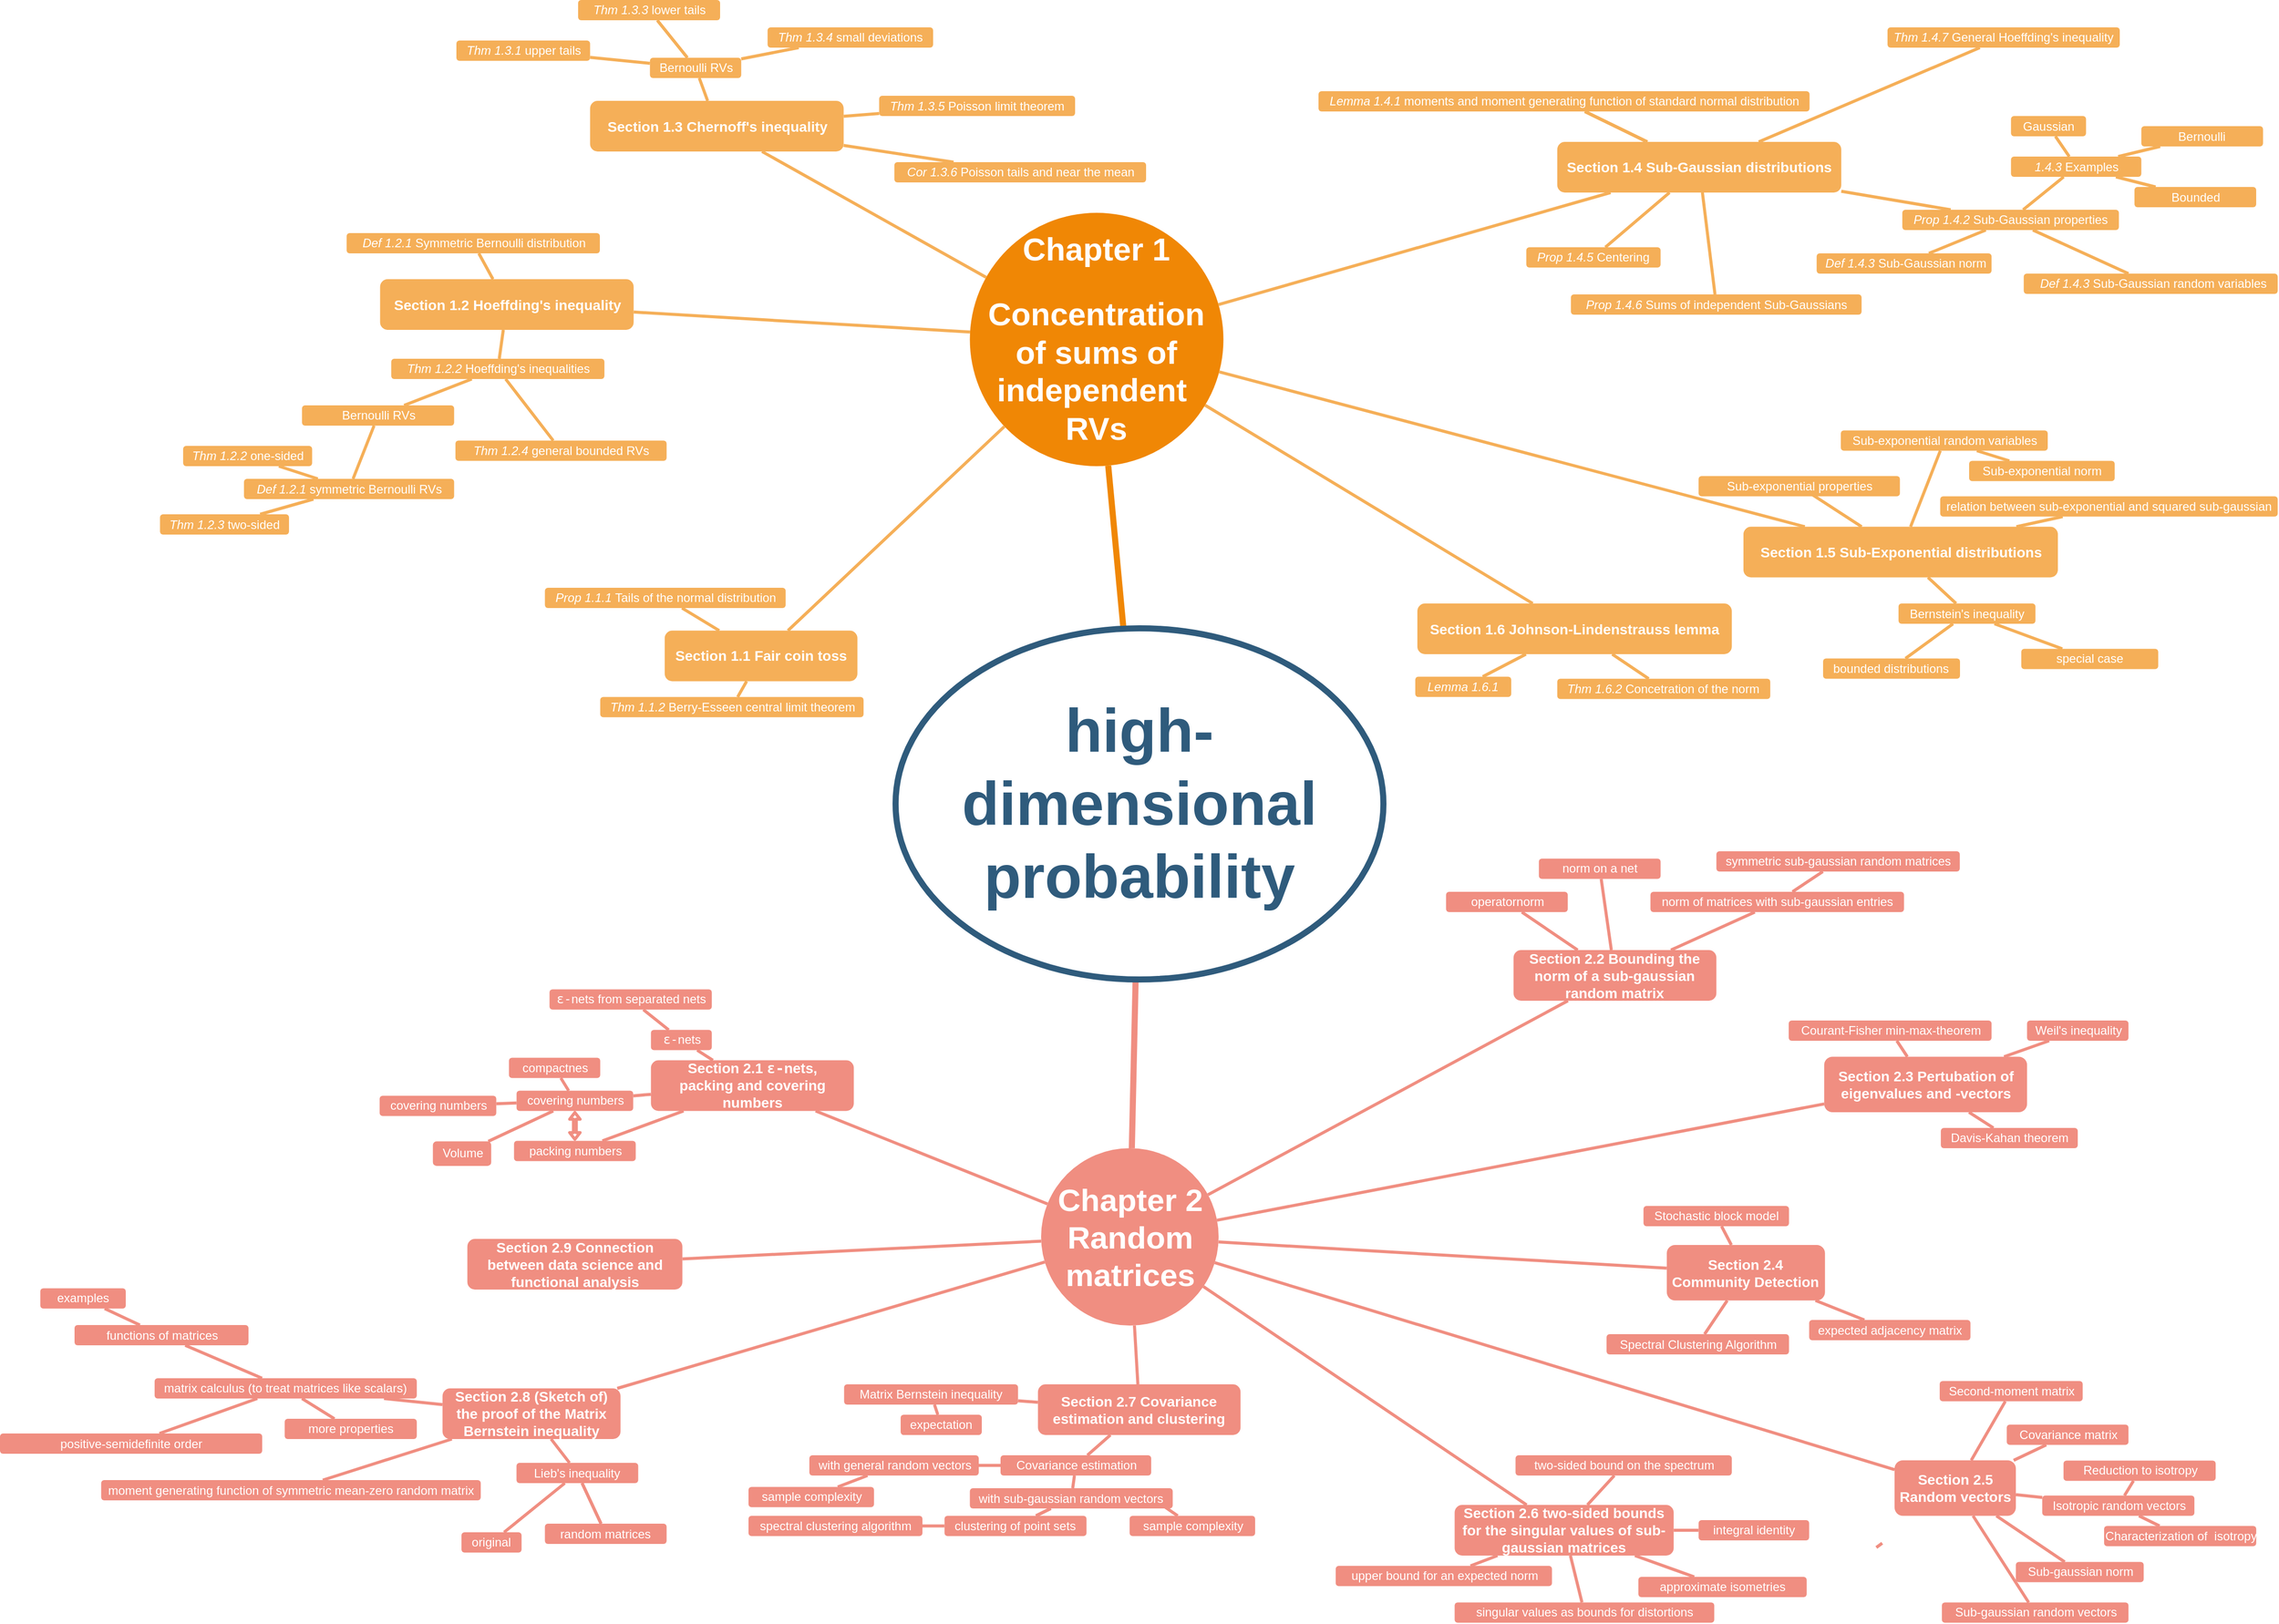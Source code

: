 <mxfile version="13.7.3" type="github">
  <diagram id="6a731a19-8d31-9384-78a2-239565b7b9f0" name="Page-1">
    <mxGraphModel dx="807" dy="1103" grid="1" gridSize="10" guides="1" tooltips="1" connect="1" arrows="1" fold="1" page="1" pageScale="1" pageWidth="1169" pageHeight="827" background="#ffffff" math="0" shadow="0">
      <root>
        <mxCell id="0" />
        <mxCell id="1" parent="0" />
        <mxCell id="nKjWOkiUqiFMKtEfcXU3-1584" value="" style="edgeStyle=none;orthogonalLoop=1;jettySize=auto;html=1;endArrow=none;strokeColor=#F08E81;strokeWidth=3;fontColor=#FFFFFF;" parent="1" source="nKjWOkiUqiFMKtEfcXU3-1556" target="nKjWOkiUqiFMKtEfcXU3-1583" edge="1">
          <mxGeometry relative="1" as="geometry" />
        </mxCell>
        <mxCell id="vXRq4L5JsFHw3zMqs7hk-1559" value="" style="edgeStyle=none;orthogonalLoop=1;jettySize=auto;html=1;endArrow=none;strokeColor=#F08E81;strokeWidth=3;fontColor=#FFFFFF;" parent="1" source="1352" target="vXRq4L5JsFHw3zMqs7hk-1558" edge="1">
          <mxGeometry relative="1" as="geometry">
            <mxPoint x="1606.279" y="1292.588" as="sourcePoint" />
          </mxGeometry>
        </mxCell>
        <mxCell id="HAPoIs7WftZeYswxPthf-1596" value="" style="edgeStyle=none;orthogonalLoop=1;jettySize=auto;html=1;endArrow=none;strokeColor=#F5AF58;strokeWidth=3;fontColor=#FFFFFF;" parent="1" source="HAPoIs7WftZeYswxPthf-1572" target="HAPoIs7WftZeYswxPthf-1595" edge="1">
          <mxGeometry relative="1" as="geometry" />
        </mxCell>
        <mxCell id="HAPoIs7WftZeYswxPthf-1592" value="" style="edgeStyle=none;orthogonalLoop=1;jettySize=auto;html=1;endArrow=none;strokeColor=#F5AF58;strokeWidth=3;fontColor=#FFFFFF;" parent="1" source="HAPoIs7WftZeYswxPthf-1572" target="HAPoIs7WftZeYswxPthf-1591" edge="1">
          <mxGeometry relative="1" as="geometry" />
        </mxCell>
        <mxCell id="HAPoIs7WftZeYswxPthf-1583" style="edgeStyle=none;orthogonalLoop=1;jettySize=auto;html=1;endArrow=none;strokeColor=#F5AF58;strokeWidth=3;fontColor=#FFFFFF;exitX=0.5;exitY=0.5;exitDx=0;exitDy=0;exitPerimeter=0;" parent="1" source="HAPoIs7WftZeYswxPthf-1581" target="HAPoIs7WftZeYswxPthf-1572" edge="1">
          <mxGeometry relative="1" as="geometry" />
        </mxCell>
        <mxCell id="HAPoIs7WftZeYswxPthf-1575" value="" style="edgeStyle=none;orthogonalLoop=1;jettySize=auto;html=1;endArrow=none;strokeColor=#F5AF58;strokeWidth=3;fontColor=#FFFFFF;" parent="1" source="1396" target="HAPoIs7WftZeYswxPthf-1574" edge="1">
          <mxGeometry relative="1" as="geometry" />
        </mxCell>
        <mxCell id="HAPoIs7WftZeYswxPthf-1556" value="" style="edgeStyle=none;orthogonalLoop=1;jettySize=auto;html=1;endArrow=none;strokeColor=#F5AF58;strokeWidth=3;fontColor=#FFFFFF;" parent="1" source="1396" target="HAPoIs7WftZeYswxPthf-1555" edge="1">
          <mxGeometry relative="1" as="geometry" />
        </mxCell>
        <mxCell id="1351" value="&lt;div style=&quot;font-size: 21px&quot;&gt;&lt;h2&gt;Chapter 1&lt;/h2&gt;&lt;h2&gt;Concentration of sums of independent&amp;nbsp; RVs&lt;/h2&gt;&lt;/div&gt;" style="ellipse;whiteSpace=wrap;html=1;shadow=0;fontFamily=Helvetica;fontSize=20;fontColor=#FFFFFF;align=center;strokeWidth=3;fillColor=#F08705;strokeColor=none;gradientColor=none;rounded=1;" parent="1" vertex="1">
          <mxGeometry x="996.25" y="230" width="250" height="250" as="geometry" />
        </mxCell>
        <mxCell id="1352" value="&lt;font style=&quot;font-size: 31px&quot;&gt;&lt;b&gt;Chapter 2&lt;br&gt;Random matrices&lt;/b&gt;&lt;/font&gt;" style="ellipse;whiteSpace=wrap;html=1;shadow=0;fontFamily=Helvetica;fontSize=20;fontColor=#FFFFFF;align=center;strokeWidth=3;strokeColor=none;rounded=1;fillColor=#F08E81;" parent="1" vertex="1">
          <mxGeometry x="1066.5" y="1153" width="175" height="175" as="geometry" />
        </mxCell>
        <mxCell id="1357" value="&lt;h3&gt;Section 1.1 Fair coin toss&lt;/h3&gt;" style="fillColor=#f5af58;strokeColor=none;strokeWidth=3;shadow=0;html=1;fontColor=#FFFFFF;rounded=1;" parent="1" vertex="1">
          <mxGeometry x="695.37" y="642.25" width="190" height="50" as="geometry" />
        </mxCell>
        <mxCell id="1360" style="endArrow=none;strokeWidth=6;strokeColor=#f08705;html=1;" parent="1" source="1515" target="1351" edge="1">
          <mxGeometry relative="1" as="geometry" />
        </mxCell>
        <mxCell id="1361" style="endArrow=none;strokeWidth=6;html=1;strokeColor=#F08E81;" parent="1" source="1515" target="1352" edge="1">
          <mxGeometry relative="1" as="geometry" />
        </mxCell>
        <mxCell id="1388" value="&lt;p&gt;&lt;i&gt;Prop 1.1.1&lt;/i&gt;&amp;nbsp;Tails of the normal distribution&lt;/p&gt;" style="fillColor=#f5af58;strokeColor=none;strokeWidth=3;shadow=0;html=1;fontColor=#FFFFFF;rounded=1;" parent="1" vertex="1">
          <mxGeometry x="577.25" y="600" width="237.38" height="20" as="geometry" />
        </mxCell>
        <mxCell id="1390" value="&lt;h3&gt;Section 1.2 Hoeffding&#39;s inequality&lt;/h3&gt;" style="fillColor=#f5af58;strokeColor=none;strokeWidth=3;shadow=0;html=1;fontColor=#FFFFFF;rounded=1;" parent="1" vertex="1">
          <mxGeometry x="414.75" y="295.5" width="250" height="50" as="geometry" />
        </mxCell>
        <mxCell id="dRpMAYWNb-EyF7LgT5x5-1581" value="" style="edgeStyle=none;orthogonalLoop=1;jettySize=auto;html=1;endArrow=none;strokeColor=#F5AF58;strokeWidth=3;fontColor=#FFFFFF;" parent="1" source="1395" target="dRpMAYWNb-EyF7LgT5x5-1580" edge="1">
          <mxGeometry relative="1" as="geometry" />
        </mxCell>
        <mxCell id="1391" value="&lt;i&gt;Def 1.2.1&amp;nbsp;&lt;/i&gt;Symmetric Bernoulli distribution" style="fillColor=#f5af58;strokeColor=none;strokeWidth=3;shadow=0;html=1;fontColor=#FFFFFF;rounded=1;" parent="1" vertex="1">
          <mxGeometry x="381.75" y="250" width="249.69" height="20" as="geometry" />
        </mxCell>
        <mxCell id="MSrnEf6_SX1GNY-UOXhY-1545" value="" style="edgeStyle=none;orthogonalLoop=1;jettySize=auto;html=1;endArrow=none;strokeColor=#F5AF58;strokeWidth=3;fontColor=#FFFFFF;" parent="1" source="dRpMAYWNb-EyF7LgT5x5-1580" target="MSrnEf6_SX1GNY-UOXhY-1542" edge="1">
          <mxGeometry relative="1" as="geometry" />
        </mxCell>
        <mxCell id="MSrnEf6_SX1GNY-UOXhY-1548" value="" style="edgeStyle=none;orthogonalLoop=1;jettySize=auto;html=1;endArrow=none;strokeColor=#F5AF58;strokeWidth=3;fontColor=#FFFFFF;" parent="1" source="dRpMAYWNb-EyF7LgT5x5-1580" target="MSrnEf6_SX1GNY-UOXhY-1547" edge="1">
          <mxGeometry relative="1" as="geometry" />
        </mxCell>
        <mxCell id="dRpMAYWNb-EyF7LgT5x5-1580" value="Bernoulli RVs" style="fillColor=#f5af58;strokeColor=none;strokeWidth=3;shadow=0;html=1;fontColor=#FFFFFF;rounded=1;" parent="1" vertex="1">
          <mxGeometry x="680.81" y="77" width="90" height="20" as="geometry" />
        </mxCell>
        <mxCell id="MSrnEf6_SX1GNY-UOXhY-1550" value="" style="edgeStyle=none;orthogonalLoop=1;jettySize=auto;html=1;endArrow=none;strokeColor=#F5AF58;strokeWidth=3;fontColor=#FFFFFF;" parent="1" source="1395" target="MSrnEf6_SX1GNY-UOXhY-1549" edge="1">
          <mxGeometry relative="1" as="geometry" />
        </mxCell>
        <mxCell id="MSrnEf6_SX1GNY-UOXhY-1547" value="&lt;i&gt;Thm 1.3.4&amp;nbsp;&lt;/i&gt;small deviations" style="fillColor=#f5af58;strokeColor=none;strokeWidth=3;shadow=0;html=1;fontColor=#FFFFFF;rounded=1;" parent="1" vertex="1">
          <mxGeometry x="796.81" y="47" width="163.19" height="20" as="geometry" />
        </mxCell>
        <mxCell id="MSrnEf6_SX1GNY-UOXhY-1553" value="" style="edgeStyle=none;orthogonalLoop=1;jettySize=auto;html=1;endArrow=none;strokeColor=#F5AF58;strokeWidth=3;fontColor=#FFFFFF;" parent="1" source="1395" target="MSrnEf6_SX1GNY-UOXhY-1552" edge="1">
          <mxGeometry relative="1" as="geometry" />
        </mxCell>
        <mxCell id="MSrnEf6_SX1GNY-UOXhY-1549" value="&lt;i&gt;Thm 1.3.5&amp;nbsp;&lt;/i&gt;Poisson limit theorem" style="fillColor=#f5af58;strokeColor=none;strokeWidth=3;shadow=0;html=1;fontColor=#FFFFFF;rounded=1;" parent="1" vertex="1">
          <mxGeometry x="906.81" y="114.5" width="193.19" height="20" as="geometry" />
        </mxCell>
        <mxCell id="MSrnEf6_SX1GNY-UOXhY-1552" value="&lt;i&gt;Cor 1.3.6&amp;nbsp;&lt;/i&gt;Poisson tails and near the mean" style="fillColor=#f5af58;strokeColor=none;strokeWidth=3;shadow=0;html=1;fontColor=#FFFFFF;rounded=1;" parent="1" vertex="1">
          <mxGeometry x="921.81" y="180" width="248.19" height="20" as="geometry" />
        </mxCell>
        <mxCell id="MSrnEf6_SX1GNY-UOXhY-1544" value="&lt;i&gt;Thm 1.3.3&amp;nbsp;&lt;/i&gt;lower tails" style="fillColor=#f5af58;strokeColor=none;strokeWidth=3;shadow=0;html=1;fontColor=#FFFFFF;rounded=1;" parent="1" vertex="1">
          <mxGeometry x="610" y="20" width="140" height="20" as="geometry" />
        </mxCell>
        <mxCell id="MSrnEf6_SX1GNY-UOXhY-1542" value="&lt;div&gt;&lt;i&gt;Thm 1.3.1&amp;nbsp;&lt;/i&gt;upper tails&lt;/div&gt;" style="fillColor=#f5af58;strokeColor=none;strokeWidth=3;shadow=0;html=1;fontColor=#FFFFFF;rounded=1;" parent="1" vertex="1">
          <mxGeometry x="490" y="60" width="131.81" height="20" as="geometry" />
        </mxCell>
        <mxCell id="dRpMAYWNb-EyF7LgT5x5-1563" value="" style="edgeStyle=none;orthogonalLoop=1;jettySize=auto;html=1;endArrow=none;strokeColor=#F5AF58;strokeWidth=3;fontColor=#FFFFFF;" parent="1" source="dRpMAYWNb-EyF7LgT5x5-1555" target="dRpMAYWNb-EyF7LgT5x5-1573" edge="1">
          <mxGeometry relative="1" as="geometry" />
        </mxCell>
        <mxCell id="dRpMAYWNb-EyF7LgT5x5-1567" value="" style="edgeStyle=none;orthogonalLoop=1;jettySize=auto;html=1;endArrow=none;strokeColor=#F5AF58;strokeWidth=3;fontColor=#FFFFFF;" parent="1" source="dRpMAYWNb-EyF7LgT5x5-1555" target="dRpMAYWNb-EyF7LgT5x5-1566" edge="1">
          <mxGeometry relative="1" as="geometry" />
        </mxCell>
        <mxCell id="dRpMAYWNb-EyF7LgT5x5-1555" value="&lt;div&gt;&lt;i&gt;Thm 1.2&lt;/i&gt;&lt;i&gt;.2&amp;nbsp;&lt;/i&gt;&lt;span&gt;Hoeffding&#39;s inequalities&lt;/span&gt;&lt;/div&gt;" style="fillColor=#f5af58;strokeColor=none;strokeWidth=3;shadow=0;html=1;fontColor=#FFFFFF;rounded=1;" parent="1" vertex="1">
          <mxGeometry x="425.75" y="374" width="210.19" height="20" as="geometry" />
        </mxCell>
        <mxCell id="dRpMAYWNb-EyF7LgT5x5-1566" value="&lt;div&gt;&lt;i&gt;Thm 1.2.4&amp;nbsp;&lt;/i&gt;general bounded RVs&lt;/div&gt;" style="fillColor=#f5af58;strokeColor=none;strokeWidth=3;shadow=0;html=1;fontColor=#FFFFFF;rounded=1;" parent="1" vertex="1">
          <mxGeometry x="489.06" y="454.75" width="208.19" height="20" as="geometry" />
        </mxCell>
        <mxCell id="dRpMAYWNb-EyF7LgT5x5-1569" value="" style="edgeStyle=none;orthogonalLoop=1;jettySize=auto;html=1;endArrow=none;strokeColor=#F5AF58;strokeWidth=3;fontColor=#FFFFFF;" parent="1" source="dRpMAYWNb-EyF7LgT5x5-1562" target="dRpMAYWNb-EyF7LgT5x5-1568" edge="1">
          <mxGeometry relative="1" as="geometry" />
        </mxCell>
        <mxCell id="dRpMAYWNb-EyF7LgT5x5-1571" value="" style="edgeStyle=none;orthogonalLoop=1;jettySize=auto;html=1;endArrow=none;strokeColor=#F5AF58;strokeWidth=3;fontColor=#FFFFFF;" parent="1" source="dRpMAYWNb-EyF7LgT5x5-1562" target="dRpMAYWNb-EyF7LgT5x5-1570" edge="1">
          <mxGeometry relative="1" as="geometry" />
        </mxCell>
        <mxCell id="dRpMAYWNb-EyF7LgT5x5-1574" value="" style="edgeStyle=none;orthogonalLoop=1;jettySize=auto;html=1;endArrow=none;strokeColor=#F5AF58;strokeWidth=3;fontColor=#FFFFFF;" parent="1" source="dRpMAYWNb-EyF7LgT5x5-1562" target="dRpMAYWNb-EyF7LgT5x5-1573" edge="1">
          <mxGeometry relative="1" as="geometry">
            <mxPoint x="319.25" y="466.5" as="targetPoint" />
          </mxGeometry>
        </mxCell>
        <mxCell id="dRpMAYWNb-EyF7LgT5x5-1562" value="&lt;div&gt;&lt;i&gt;Def 1.2.1&amp;nbsp;&lt;/i&gt;symmetric Bernoulli RVs&lt;/div&gt;" style="fillColor=#f5af58;strokeColor=none;strokeWidth=3;shadow=0;html=1;fontColor=#FFFFFF;rounded=1;" parent="1" vertex="1">
          <mxGeometry x="280.56" y="492.5" width="207.19" height="20" as="geometry" />
        </mxCell>
        <mxCell id="dRpMAYWNb-EyF7LgT5x5-1573" value="&lt;div&gt;Bernoulli RVs&lt;/div&gt;" style="fillColor=#f5af58;strokeColor=none;strokeWidth=3;shadow=0;html=1;fontColor=#FFFFFF;rounded=1;" parent="1" vertex="1">
          <mxGeometry x="337.75" y="420" width="150" height="20" as="geometry" />
        </mxCell>
        <mxCell id="dRpMAYWNb-EyF7LgT5x5-1570" value="&lt;i&gt;Thm 1.2.3&lt;/i&gt; two-sided" style="fillColor=#f5af58;strokeColor=none;strokeWidth=3;shadow=0;html=1;fontColor=#FFFFFF;rounded=1;" parent="1" vertex="1">
          <mxGeometry x="197.75" y="527.5" width="127.19" height="20" as="geometry" />
        </mxCell>
        <mxCell id="dRpMAYWNb-EyF7LgT5x5-1568" value="&lt;i&gt;Thm 1.2.2&amp;nbsp;&lt;/i&gt;one-sided" style="fillColor=#f5af58;strokeColor=none;strokeWidth=3;shadow=0;html=1;fontColor=#FFFFFF;rounded=1;" parent="1" vertex="1">
          <mxGeometry x="220.56" y="460" width="127.19" height="20" as="geometry" />
        </mxCell>
        <mxCell id="dRpMAYWNb-EyF7LgT5x5-1552" value="&lt;p&gt;&lt;i&gt;Thm 1.1.2&lt;/i&gt; Berry-Esseen central limit theorem&lt;/p&gt;" style="fillColor=#f5af58;strokeColor=none;strokeWidth=3;shadow=0;html=1;fontColor=#FFFFFF;rounded=1;" parent="1" vertex="1">
          <mxGeometry x="631.81" y="707.75" width="259.63" height="20" as="geometry" />
        </mxCell>
        <mxCell id="1395" value="&lt;h3&gt;Section 1.3 Chernoff&#39;s inequality&lt;/h3&gt;" style="fillColor=#f5af58;strokeColor=none;strokeWidth=3;shadow=0;html=1;fontColor=#FFFFFF;rounded=1;" parent="1" vertex="1">
          <mxGeometry x="621.81" y="119.5" width="250" height="50" as="geometry" />
        </mxCell>
        <mxCell id="HAPoIs7WftZeYswxPthf-1544" value="" style="edgeStyle=none;orthogonalLoop=1;jettySize=auto;html=1;endArrow=none;strokeColor=#F5AF58;strokeWidth=3;" parent="1" source="1398" target="HAPoIs7WftZeYswxPthf-1543" edge="1">
          <mxGeometry relative="1" as="geometry">
            <mxPoint x="2018.177" y="204.5" as="sourcePoint" />
          </mxGeometry>
        </mxCell>
        <mxCell id="HAPoIs7WftZeYswxPthf-1552" value="" style="edgeStyle=none;orthogonalLoop=1;jettySize=auto;html=1;endArrow=none;strokeColor=#F5AF58;strokeWidth=3;fontColor=#FFFFFF;" parent="1" source="1396" target="1397" edge="1">
          <mxGeometry relative="1" as="geometry" />
        </mxCell>
        <mxCell id="HAPoIs7WftZeYswxPthf-1554" value="" style="edgeStyle=none;orthogonalLoop=1;jettySize=auto;html=1;endArrow=none;strokeColor=#F5AF58;strokeWidth=3;fontColor=#FFFFFF;" parent="1" source="1396" target="1397" edge="1">
          <mxGeometry relative="1" as="geometry" />
        </mxCell>
        <mxCell id="HAPoIs7WftZeYswxPthf-1560" value="" style="edgeStyle=none;orthogonalLoop=1;jettySize=auto;html=1;endArrow=none;strokeColor=#F5AF58;strokeWidth=3;fontColor=#FFFFFF;" parent="1" source="1396" target="HAPoIs7WftZeYswxPthf-1559" edge="1">
          <mxGeometry relative="1" as="geometry" />
        </mxCell>
        <mxCell id="HAPoIs7WftZeYswxPthf-1573" value="" style="edgeStyle=none;orthogonalLoop=1;jettySize=auto;html=1;endArrow=none;strokeColor=#F5AF58;strokeWidth=3;fontColor=#FFFFFF;" parent="1" source="1351" target="HAPoIs7WftZeYswxPthf-1572" edge="1">
          <mxGeometry relative="1" as="geometry">
            <mxPoint x="1379.997" y="384.014" as="sourcePoint" />
          </mxGeometry>
        </mxCell>
        <mxCell id="1396" value="&lt;h3&gt;Section 1.4 Sub-Gaussian distributions&lt;/h3&gt;" style="fillColor=#f5af58;strokeColor=none;strokeWidth=3;shadow=0;html=1;fontColor=#FFFFFF;rounded=1;" parent="1" vertex="1">
          <mxGeometry x="1575.41" y="160" width="280" height="50" as="geometry" />
        </mxCell>
        <mxCell id="MSrnEf6_SX1GNY-UOXhY-1555" value="" style="edgeStyle=none;orthogonalLoop=1;jettySize=auto;html=1;endArrow=none;strokeColor=#F5AF58;strokeWidth=3;fontColor=#FFFFFF;" parent="1" source="1398" target="MSrnEf6_SX1GNY-UOXhY-1554" edge="1">
          <mxGeometry relative="1" as="geometry" />
        </mxCell>
        <mxCell id="1397" value="&lt;i&gt;Lemma 1.4.1&lt;/i&gt; moments and moment generating function of standard normal distribution" style="fillColor=#f5af58;strokeColor=none;strokeWidth=3;shadow=0;html=1;fontColor=#FFFFFF;rounded=1;" parent="1" vertex="1">
          <mxGeometry x="1340" y="110" width="484.16" height="20" as="geometry" />
        </mxCell>
        <mxCell id="HAPoIs7WftZeYswxPthf-1586" value="" style="edgeStyle=none;orthogonalLoop=1;jettySize=auto;html=1;endArrow=none;strokeColor=#F5AF58;strokeWidth=3;fontColor=#FFFFFF;" parent="1" source="HAPoIs7WftZeYswxPthf-1572" target="HAPoIs7WftZeYswxPthf-1585" edge="1">
          <mxGeometry relative="1" as="geometry" />
        </mxCell>
        <mxCell id="HAPoIs7WftZeYswxPthf-1588" value="" style="edgeStyle=none;orthogonalLoop=1;jettySize=auto;html=1;endArrow=none;strokeColor=#F5AF58;strokeWidth=3;fontColor=#FFFFFF;" parent="1" source="1398" target="HAPoIs7WftZeYswxPthf-1587" edge="1">
          <mxGeometry relative="1" as="geometry" />
        </mxCell>
        <mxCell id="MSrnEf6_SX1GNY-UOXhY-1554" value="&lt;i&gt;&amp;nbsp;Def 1.4.3&amp;nbsp;&lt;/i&gt;Sub-Gaussian random variables" style="fillColor=#f5af58;strokeColor=none;strokeWidth=3;shadow=0;html=1;fontColor=#FFFFFF;rounded=1;" parent="1" vertex="1">
          <mxGeometry x="2035.33" y="290" width="250.4" height="20" as="geometry" />
        </mxCell>
        <mxCell id="1398" value="&lt;i&gt;Prop 1.4.2&lt;/i&gt;&amp;nbsp;Sub-Gaussian properties" style="fillColor=#f5af58;strokeColor=none;strokeWidth=3;shadow=0;html=1;fontColor=#FFFFFF;rounded=1;" parent="1" vertex="1">
          <mxGeometry x="1915.61" y="227" width="213.54" height="20" as="geometry" />
        </mxCell>
        <mxCell id="1399" value="" style="edgeStyle=none;endArrow=none;strokeWidth=3;strokeColor=#F5AF58;html=1;" parent="1" source="1351" target="1357" edge="1">
          <mxGeometry x="-213.5" y="95.5" width="100" height="100" as="geometry">
            <mxPoint x="872.58" y="438.504" as="sourcePoint" />
            <mxPoint x="-113.5" y="95.5" as="targetPoint" />
          </mxGeometry>
        </mxCell>
        <mxCell id="1400" value="" style="edgeStyle=none;endArrow=none;strokeWidth=3;strokeColor=#F5AF58;html=1;" parent="1" source="1357" target="1388" edge="1">
          <mxGeometry x="-80.13" y="241.25" width="100" height="100" as="geometry">
            <mxPoint x="975.264" y="543.081" as="sourcePoint" />
            <mxPoint x="19.87" y="241.25" as="targetPoint" />
          </mxGeometry>
        </mxCell>
        <mxCell id="1401" value="" style="edgeStyle=none;endArrow=none;strokeWidth=3;strokeColor=#F5AF58;html=1;" parent="1" source="1357" target="dRpMAYWNb-EyF7LgT5x5-1552" edge="1">
          <mxGeometry x="-80.13" y="241.25" width="100" height="100" as="geometry">
            <mxPoint x="966.504" y="505.175" as="sourcePoint" />
            <mxPoint x="749.953" y="707.75" as="targetPoint" />
          </mxGeometry>
        </mxCell>
        <mxCell id="1402" value="" style="edgeStyle=none;endArrow=none;strokeWidth=3;strokeColor=#F5AF58;html=1;" parent="1" source="1351" target="1390" edge="1">
          <mxGeometry x="-213.5" y="95.5" width="100" height="100" as="geometry">
            <mxPoint x="838.645" y="319.215" as="sourcePoint" />
            <mxPoint x="-113.5" y="95.5" as="targetPoint" />
          </mxGeometry>
        </mxCell>
        <mxCell id="1403" value="" style="edgeStyle=none;endArrow=none;strokeWidth=3;strokeColor=#F5AF58;html=1;" parent="1" source="1390" target="1391" edge="1">
          <mxGeometry x="-254.25" y="155" width="100" height="100" as="geometry">
            <mxPoint x="819.165" y="341.411" as="sourcePoint" />
            <mxPoint x="-154.25" y="155" as="targetPoint" />
          </mxGeometry>
        </mxCell>
        <mxCell id="1407" value="" style="edgeStyle=none;endArrow=none;strokeWidth=3;strokeColor=#F5AF58;html=1;" parent="1" source="1351" target="1395" edge="1">
          <mxGeometry x="-183.5" y="95.5" width="100" height="100" as="geometry">
            <mxPoint x="-183.5" y="195.5" as="sourcePoint" />
            <mxPoint x="-83.5" y="95.5" as="targetPoint" />
          </mxGeometry>
        </mxCell>
        <mxCell id="1408" value="" style="edgeStyle=none;endArrow=none;strokeWidth=3;strokeColor=#F5AF58;html=1;" parent="1" source="1351" target="1396" edge="1">
          <mxGeometry x="281.09" y="135.5" width="100" height="100" as="geometry">
            <mxPoint x="770" y="320" as="sourcePoint" />
            <mxPoint x="381.09" y="135.5" as="targetPoint" />
          </mxGeometry>
        </mxCell>
        <mxCell id="1409" value="" style="edgeStyle=none;endArrow=none;strokeWidth=3;strokeColor=#F5AF58;html=1;" parent="1" source="1396" target="1397" edge="1">
          <mxGeometry x="196.16" y="-83" width="100" height="100" as="geometry">
            <mxPoint x="196.16" y="17" as="sourcePoint" />
            <mxPoint x="296.16" y="-83" as="targetPoint" />
          </mxGeometry>
        </mxCell>
        <mxCell id="1410" value="" style="edgeStyle=none;endArrow=none;strokeWidth=3;strokeColor=#F5AF58;html=1;" parent="1" source="1396" target="1398" edge="1">
          <mxGeometry x="210.75" y="-45.5" width="100" height="100" as="geometry">
            <mxPoint x="1870.0" y="229.443" as="sourcePoint" />
            <mxPoint x="310.75" y="-45.5" as="targetPoint" />
          </mxGeometry>
        </mxCell>
        <mxCell id="vXRq4L5JsFHw3zMqs7hk-1594" value="" style="edgeStyle=none;orthogonalLoop=1;jettySize=auto;html=1;endArrow=none;strokeColor=#F08E81;strokeWidth=3;fontColor=#FFFFFF;" parent="1" source="vXRq4L5JsFHw3zMqs7hk-1587" target="vXRq4L5JsFHw3zMqs7hk-1593" edge="1">
          <mxGeometry relative="1" as="geometry" />
        </mxCell>
        <mxCell id="1411" value="Second-moment matrix" style="fillColor=#f08e81;strokeColor=none;strokeWidth=3;shadow=0;html=1;fontColor=#FFFFFF;rounded=1;" parent="1" vertex="1">
          <mxGeometry x="1952.46" y="1382.75" width="140.97" height="20" as="geometry" />
        </mxCell>
        <mxCell id="vXRq4L5JsFHw3zMqs7hk-1590" value="" style="edgeStyle=none;orthogonalLoop=1;jettySize=auto;html=1;endArrow=none;strokeColor=#F08E81;strokeWidth=3;fontColor=#FFFFFF;" parent="1" source="1412" target="vXRq4L5JsFHw3zMqs7hk-1589" edge="1">
          <mxGeometry relative="1" as="geometry" />
        </mxCell>
        <mxCell id="1412" value="Isotropic random vectors" style="fillColor=#f08e81;strokeColor=none;strokeWidth=3;shadow=0;html=1;fontColor=#FFFFFF;rounded=1;" parent="1" vertex="1">
          <mxGeometry x="2053.59" y="1495.75" width="150" height="20" as="geometry" />
        </mxCell>
        <mxCell id="vXRq4L5JsFHw3zMqs7hk-1543" value="" style="edgeStyle=none;orthogonalLoop=1;jettySize=auto;html=1;endArrow=none;strokeColor=#F08E81;strokeWidth=3;fontColor=#FFFFFF;" parent="1" source="vXRq4L5JsFHw3zMqs7hk-1558" target="vXRq4L5JsFHw3zMqs7hk-1542" edge="1">
          <mxGeometry relative="1" as="geometry" />
        </mxCell>
        <mxCell id="vXRq4L5JsFHw3zMqs7hk-1545" value="" style="edgeStyle=none;orthogonalLoop=1;jettySize=auto;html=1;endArrow=none;strokeColor=#F08E81;strokeWidth=3;fontColor=#FFFFFF;" parent="1" source="vXRq4L5JsFHw3zMqs7hk-1558" target="vXRq4L5JsFHw3zMqs7hk-1544" edge="1">
          <mxGeometry relative="1" as="geometry" />
        </mxCell>
        <mxCell id="vXRq4L5JsFHw3zMqs7hk-1549" value="" style="edgeStyle=none;orthogonalLoop=1;jettySize=auto;html=1;endArrow=none;strokeColor=#F08E81;strokeWidth=3;fontColor=#FFFFFF;" parent="1" source="1416" target="vXRq4L5JsFHw3zMqs7hk-1548" edge="1">
          <mxGeometry relative="1" as="geometry" />
        </mxCell>
        <mxCell id="1416" value="&lt;span style=&quot;font-family: monospace , monospace&quot;&gt;&lt;font style=&quot;font-size: 12px&quot;&gt;ɛ-&lt;/font&gt;&lt;/span&gt;&lt;font style=&quot;font-size: 12px&quot;&gt;nets&lt;/font&gt;" style="fillColor=#f08e81;strokeColor=none;strokeWidth=3;shadow=0;html=1;fontColor=#FFFFFF;rounded=1;" parent="1" vertex="1">
          <mxGeometry x="681.81" y="1036.25" width="60" height="20" as="geometry" />
        </mxCell>
        <mxCell id="vXRq4L5JsFHw3zMqs7hk-1565" value="" style="edgeStyle=none;orthogonalLoop=1;jettySize=auto;html=1;endArrow=none;strokeColor=#F08E81;strokeWidth=3;fontColor=#FFFFFF;" parent="1" source="vXRq4L5JsFHw3zMqs7hk-1560" target="vXRq4L5JsFHw3zMqs7hk-1564" edge="1">
          <mxGeometry relative="1" as="geometry" />
        </mxCell>
        <mxCell id="vXRq4L5JsFHw3zMqs7hk-1567" value="" style="edgeStyle=none;orthogonalLoop=1;jettySize=auto;html=1;endArrow=none;strokeColor=#F08E81;strokeWidth=3;fontColor=#FFFFFF;" parent="1" source="vXRq4L5JsFHw3zMqs7hk-1560" target="vXRq4L5JsFHw3zMqs7hk-1566" edge="1">
          <mxGeometry relative="1" as="geometry" />
        </mxCell>
        <mxCell id="1417" value="norm on a net" style="fillColor=#f08e81;strokeColor=none;strokeWidth=3;shadow=0;html=1;fontColor=#FFFFFF;rounded=1;" parent="1" vertex="1">
          <mxGeometry x="1557.28" y="867.25" width="120" height="20" as="geometry" />
        </mxCell>
        <mxCell id="vXRq4L5JsFHw3zMqs7hk-1574" value="" style="edgeStyle=none;orthogonalLoop=1;jettySize=auto;html=1;endArrow=none;strokeColor=#F08E81;strokeWidth=3;fontColor=#FFFFFF;" parent="1" source="vXRq4L5JsFHw3zMqs7hk-1570" target="vXRq4L5JsFHw3zMqs7hk-1573" edge="1">
          <mxGeometry relative="1" as="geometry" />
        </mxCell>
        <mxCell id="vXRq4L5JsFHw3zMqs7hk-1576" value="" style="edgeStyle=none;orthogonalLoop=1;jettySize=auto;html=1;endArrow=none;strokeColor=#F08E81;strokeWidth=3;fontColor=#FFFFFF;" parent="1" source="vXRq4L5JsFHw3zMqs7hk-1570" target="vXRq4L5JsFHw3zMqs7hk-1575" edge="1">
          <mxGeometry relative="1" as="geometry" />
        </mxCell>
        <mxCell id="1418" value="Courant-Fisher min-max-theorem" style="fillColor=#f08e81;strokeColor=none;strokeWidth=3;shadow=0;html=1;fontColor=#FFFFFF;rounded=1;" parent="1" vertex="1">
          <mxGeometry x="1803.59" y="1027" width="200" height="20" as="geometry" />
        </mxCell>
        <mxCell id="1420" value="Covariance matrix" style="fillColor=#f08e81;strokeColor=none;strokeWidth=3;shadow=0;html=1;fontColor=#FFFFFF;rounded=1;" parent="1" vertex="1">
          <mxGeometry x="2018.59" y="1425.75" width="120" height="20" as="geometry" />
        </mxCell>
        <mxCell id="vXRq4L5JsFHw3zMqs7hk-1585" value="" style="edgeStyle=none;orthogonalLoop=1;jettySize=auto;html=1;endArrow=none;strokeColor=#F08E81;strokeWidth=3;fontColor=#FFFFFF;" parent="1" source="vXRq4L5JsFHw3zMqs7hk-1581" target="vXRq4L5JsFHw3zMqs7hk-1584" edge="1">
          <mxGeometry relative="1" as="geometry" />
        </mxCell>
        <mxCell id="1421" value="expected adjacency matrix" style="fillColor=#f08e81;strokeColor=none;strokeWidth=3;shadow=0;html=1;fontColor=#FFFFFF;rounded=1;" parent="1" vertex="1">
          <mxGeometry x="1823.76" y="1322.5" width="159.03" height="20" as="geometry" />
        </mxCell>
        <mxCell id="1422" value="Stochastic block model" style="fillColor=#f08e81;strokeColor=none;strokeWidth=3;shadow=0;html=1;fontColor=#FFFFFF;rounded=1;" parent="1" vertex="1">
          <mxGeometry x="1660.41" y="1210" width="143.47" height="20" as="geometry" />
        </mxCell>
        <mxCell id="1423" value="" style="edgeStyle=none;endArrow=none;strokeWidth=3;strokeColor=#F08E81;html=1;" parent="1" source="vXRq4L5JsFHw3zMqs7hk-1587" target="1411" edge="1">
          <mxGeometry x="7.62" y="985.62" width="100" height="100" as="geometry">
            <mxPoint x="7.62" y="1085.62" as="sourcePoint" />
            <mxPoint x="107.62" y="985.62" as="targetPoint" />
          </mxGeometry>
        </mxCell>
        <mxCell id="1427" value="" style="edgeStyle=none;endArrow=none;strokeWidth=3;strokeColor=#F08E81;html=1;" parent="1" source="vXRq4L5JsFHw3zMqs7hk-1558" target="1416" edge="1">
          <mxGeometry x="-798.19" y="911.25" width="100" height="100" as="geometry">
            <mxPoint x="-798.19" y="1011.25" as="sourcePoint" />
            <mxPoint x="-698.19" y="911.25" as="targetPoint" />
          </mxGeometry>
        </mxCell>
        <mxCell id="1428" value="" style="edgeStyle=none;endArrow=none;strokeWidth=3;strokeColor=#F08E81;html=1;" parent="1" source="vXRq4L5JsFHw3zMqs7hk-1560" target="1417" edge="1">
          <mxGeometry x="-112.72" y="935" width="100" height="100" as="geometry">
            <mxPoint x="-112.72" y="1035" as="sourcePoint" />
            <mxPoint x="-12.72" y="935" as="targetPoint" />
          </mxGeometry>
        </mxCell>
        <mxCell id="1429" value="" style="edgeStyle=none;endArrow=none;strokeWidth=3;strokeColor=#F08E81;html=1;" parent="1" source="vXRq4L5JsFHw3zMqs7hk-1570" target="1418" edge="1">
          <mxGeometry x="48.59" y="980.25" width="100" height="100" as="geometry">
            <mxPoint x="48.59" y="1080.25" as="sourcePoint" />
            <mxPoint x="148.59" y="980.25" as="targetPoint" />
          </mxGeometry>
        </mxCell>
        <mxCell id="1431" value="" style="edgeStyle=none;endArrow=none;strokeWidth=3;strokeColor=#F08E81;html=1;" parent="1" source="vXRq4L5JsFHw3zMqs7hk-1587" target="1412" edge="1">
          <mxGeometry x="7.62" y="985.62" width="100" height="100" as="geometry">
            <mxPoint x="7.62" y="1085.62" as="sourcePoint" />
            <mxPoint x="107.62" y="985.62" as="targetPoint" />
          </mxGeometry>
        </mxCell>
        <mxCell id="1432" value="" style="edgeStyle=none;endArrow=none;strokeWidth=3;strokeColor=#F08E81;html=1;" parent="1" source="vXRq4L5JsFHw3zMqs7hk-1581" target="1422" edge="1">
          <mxGeometry x="-143.62" y="864.5" width="100" height="100" as="geometry">
            <mxPoint x="-143.62" y="964.5" as="sourcePoint" />
            <mxPoint x="-43.62" y="864.5" as="targetPoint" />
          </mxGeometry>
        </mxCell>
        <mxCell id="1433" value="" style="edgeStyle=none;endArrow=none;strokeWidth=3;strokeColor=#F08E81;html=1;" parent="1" source="vXRq4L5JsFHw3zMqs7hk-1581" target="1421" edge="1">
          <mxGeometry x="-143.62" y="864.5" width="100" height="100" as="geometry">
            <mxPoint x="-143.62" y="964.5" as="sourcePoint" />
            <mxPoint x="-43.62" y="864.5" as="targetPoint" />
          </mxGeometry>
        </mxCell>
        <mxCell id="1434" value="" style="edgeStyle=none;endArrow=none;strokeWidth=3;strokeColor=#F08E81;html=1;" parent="1" source="vXRq4L5JsFHw3zMqs7hk-1587" target="1420" edge="1">
          <mxGeometry x="7.62" y="985.62" width="100" height="100" as="geometry">
            <mxPoint x="7.62" y="1085.62" as="sourcePoint" />
            <mxPoint x="107.62" y="985.62" as="targetPoint" />
          </mxGeometry>
        </mxCell>
        <mxCell id="1515" value="&lt;h1&gt;high-dimensional probability&lt;/h1&gt;" style="ellipse;whiteSpace=wrap;html=1;shadow=0;fontFamily=Helvetica;fontSize=30;fontColor=#2F5B7C;align=center;strokeColor=#2F5B7C;strokeWidth=6;fillColor=#FFFFFF;fontStyle=1;gradientColor=none;flipH=1;flipV=1;horizontal=1;verticalAlign=middle;rounded=1;" parent="1" vertex="1">
          <mxGeometry x="923" y="640" width="481" height="346.5" as="geometry" />
        </mxCell>
        <mxCell id="dRpMAYWNb-EyF7LgT5x5-1557" value="" style="edgeStyle=none;endArrow=none;strokeWidth=3;strokeColor=#F5AF58;html=1;" parent="1" source="dRpMAYWNb-EyF7LgT5x5-1555" target="1390" edge="1">
          <mxGeometry x="-244.25" y="165" width="100" height="100" as="geometry">
            <mxPoint x="523.734" y="303.5" as="sourcePoint" />
            <mxPoint x="501.297" y="280" as="targetPoint" />
            <Array as="points" />
          </mxGeometry>
        </mxCell>
        <mxCell id="MSrnEf6_SX1GNY-UOXhY-1546" value="" style="edgeStyle=none;orthogonalLoop=1;jettySize=auto;html=1;endArrow=none;strokeColor=#F5AF58;strokeWidth=3;fontColor=#FFFFFF;" parent="1" source="dRpMAYWNb-EyF7LgT5x5-1580" target="MSrnEf6_SX1GNY-UOXhY-1544" edge="1">
          <mxGeometry relative="1" as="geometry">
            <mxPoint x="697.31" y="97" as="sourcePoint" />
            <mxPoint x="650.31" y="77" as="targetPoint" />
          </mxGeometry>
        </mxCell>
        <mxCell id="HAPoIs7WftZeYswxPthf-1546" value="" style="edgeStyle=none;orthogonalLoop=1;jettySize=auto;html=1;endArrow=none;strokeColor=#F5AF58;strokeWidth=3;" parent="1" source="HAPoIs7WftZeYswxPthf-1543" target="HAPoIs7WftZeYswxPthf-1545" edge="1">
          <mxGeometry relative="1" as="geometry" />
        </mxCell>
        <mxCell id="HAPoIs7WftZeYswxPthf-1548" value="" style="edgeStyle=none;orthogonalLoop=1;jettySize=auto;html=1;endArrow=none;strokeColor=#F5AF58;strokeWidth=3;" parent="1" source="HAPoIs7WftZeYswxPthf-1543" target="HAPoIs7WftZeYswxPthf-1547" edge="1">
          <mxGeometry relative="1" as="geometry" />
        </mxCell>
        <mxCell id="HAPoIs7WftZeYswxPthf-1543" value="&lt;i&gt;1.4.3 &lt;/i&gt;Examples" style="whiteSpace=wrap;html=1;shadow=0;fontColor=#FFFFFF;strokeColor=none;strokeWidth=3;fillColor=#f5af58;rounded=1;" parent="1" vertex="1">
          <mxGeometry x="2022.76" y="174.5" width="128.5" height="20" as="geometry" />
        </mxCell>
        <mxCell id="HAPoIs7WftZeYswxPthf-1545" value="Gaussian" style="whiteSpace=wrap;html=1;shadow=0;fontColor=#FFFFFF;strokeColor=none;strokeWidth=3;fillColor=#f5af58;rounded=1;" parent="1" vertex="1">
          <mxGeometry x="2022.76" y="134.5" width="73.99" height="20" as="geometry" />
        </mxCell>
        <mxCell id="HAPoIs7WftZeYswxPthf-1550" value="" style="edgeStyle=none;orthogonalLoop=1;jettySize=auto;html=1;endArrow=none;strokeColor=#F5AF58;strokeWidth=3;fontColor=#FFFFFF;" parent="1" source="HAPoIs7WftZeYswxPthf-1543" target="HAPoIs7WftZeYswxPthf-1549" edge="1">
          <mxGeometry relative="1" as="geometry">
            <mxPoint x="2160.51" y="192.5" as="sourcePoint" />
          </mxGeometry>
        </mxCell>
        <mxCell id="HAPoIs7WftZeYswxPthf-1547" value="Bernoulli" style="whiteSpace=wrap;html=1;shadow=0;fontColor=#FFFFFF;strokeColor=none;strokeWidth=3;fillColor=#f5af58;rounded=1;" parent="1" vertex="1">
          <mxGeometry x="2151.26" y="144.5" width="120" height="20" as="geometry" />
        </mxCell>
        <mxCell id="HAPoIs7WftZeYswxPthf-1549" value="Bounded" style="whiteSpace=wrap;html=1;shadow=0;fontColor=#FFFFFF;strokeColor=none;strokeWidth=3;fillColor=#f5af58;rounded=1;" parent="1" vertex="1">
          <mxGeometry x="2144.51" y="204.5" width="120" height="20" as="geometry" />
        </mxCell>
        <mxCell id="HAPoIs7WftZeYswxPthf-1555" value="&lt;i&gt;Prop 1.4.6&amp;nbsp;&lt;/i&gt;Sums of independent Sub-Gaussians" style="whiteSpace=wrap;html=1;shadow=0;fontColor=#FFFFFF;strokeColor=none;strokeWidth=3;fillColor=#f5af58;rounded=1;" parent="1" vertex="1">
          <mxGeometry x="1588.84" y="310.5" width="286.61" height="20" as="geometry" />
        </mxCell>
        <mxCell id="P-KclwKCgs5iUi40I747-1518" value="" style="edgeStyle=none;orthogonalLoop=1;jettySize=auto;html=1;endArrow=none;strokeColor=#F5AF58;strokeWidth=3;fontColor=#FFFFFF;" edge="1" parent="1" source="Jpfk0OrBiBI0WzyqMwra-1544" target="P-KclwKCgs5iUi40I747-1517">
          <mxGeometry relative="1" as="geometry" />
        </mxCell>
        <mxCell id="HAPoIs7WftZeYswxPthf-1559" value="&lt;i&gt;Prop 1.4.5 &lt;/i&gt;Centering" style="whiteSpace=wrap;html=1;shadow=0;fontColor=#FFFFFF;strokeColor=none;strokeWidth=3;fillColor=#f5af58;rounded=1;" parent="1" vertex="1">
          <mxGeometry x="1544.87" y="264" width="132.41" height="20" as="geometry" />
        </mxCell>
        <mxCell id="Jpfk0OrBiBI0WzyqMwra-1545" value="" style="edgeStyle=none;orthogonalLoop=1;jettySize=auto;html=1;endArrow=none;strokeColor=#F5AF58;strokeWidth=3;fontColor=#FFFFFF;" parent="1" source="1351" target="Jpfk0OrBiBI0WzyqMwra-1544" edge="1">
          <mxGeometry relative="1" as="geometry" />
        </mxCell>
        <mxCell id="HAPoIs7WftZeYswxPthf-1572" value="&lt;h3&gt;Section 1.5 Sub-Exponential distributions&lt;/h3&gt;" style="fillColor=#f5af58;strokeColor=none;strokeWidth=3;shadow=0;html=1;fontColor=#FFFFFF;rounded=1;" parent="1" vertex="1">
          <mxGeometry x="1758.98" y="539.75" width="310" height="50" as="geometry" />
        </mxCell>
        <mxCell id="HAPoIs7WftZeYswxPthf-1574" value="&lt;i&gt;Thm 1.4.7&amp;nbsp;&lt;/i&gt;General Hoeffding&#39;s inequality" style="whiteSpace=wrap;html=1;shadow=0;fontColor=#FFFFFF;strokeColor=none;strokeWidth=3;fillColor=#f5af58;rounded=1;" parent="1" vertex="1">
          <mxGeometry x="1901.02" y="47" width="228.98" height="20" as="geometry" />
        </mxCell>
        <mxCell id="HAPoIs7WftZeYswxPthf-1581" value="Sub-exponential properties" style="whiteSpace=wrap;html=1;shadow=0;fontColor=#FFFFFF;strokeColor=none;strokeWidth=3;fillColor=#f5af58;rounded=1;" parent="1" vertex="1">
          <mxGeometry x="1714.73" y="489.75" width="198.5" height="20" as="geometry" />
        </mxCell>
        <mxCell id="HAPoIs7WftZeYswxPthf-1590" value="" style="edgeStyle=none;orthogonalLoop=1;jettySize=auto;html=1;endArrow=none;strokeColor=#F5AF58;strokeWidth=3;fontColor=#FFFFFF;" parent="1" source="HAPoIs7WftZeYswxPthf-1585" target="HAPoIs7WftZeYswxPthf-1589" edge="1">
          <mxGeometry relative="1" as="geometry" />
        </mxCell>
        <mxCell id="HAPoIs7WftZeYswxPthf-1585" value="Sub-exponential random variables" style="fillColor=#f5af58;strokeColor=none;strokeWidth=3;shadow=0;html=1;fontColor=#FFFFFF;rounded=1;" parent="1" vertex="1">
          <mxGeometry x="1854.98" y="444.75" width="204" height="20" as="geometry" />
        </mxCell>
        <mxCell id="HAPoIs7WftZeYswxPthf-1587" value="&lt;i&gt;&amp;nbsp;Def 1.4.3&amp;nbsp;&lt;/i&gt;Sub-Gaussian norm" style="fillColor=#f5af58;strokeColor=none;strokeWidth=3;shadow=0;html=1;fontColor=#FFFFFF;rounded=1;" parent="1" vertex="1">
          <mxGeometry x="1831.15" y="270" width="172.44" height="20" as="geometry" />
        </mxCell>
        <mxCell id="HAPoIs7WftZeYswxPthf-1589" value="Sub-exponential norm" style="fillColor=#f5af58;strokeColor=none;strokeWidth=3;shadow=0;html=1;fontColor=#FFFFFF;rounded=1;" parent="1" vertex="1">
          <mxGeometry x="1981.48" y="474.75" width="143.5" height="20" as="geometry" />
        </mxCell>
        <mxCell id="HAPoIs7WftZeYswxPthf-1591" value="relation between sub-exponential and squared sub-gaussian" style="whiteSpace=wrap;html=1;shadow=0;fontColor=#FFFFFF;strokeColor=none;strokeWidth=3;fillColor=#f5af58;rounded=1;" parent="1" vertex="1">
          <mxGeometry x="1952.98" y="509.75" width="332.75" height="20" as="geometry" />
        </mxCell>
        <mxCell id="HAPoIs7WftZeYswxPthf-1598" value="" style="edgeStyle=none;orthogonalLoop=1;jettySize=auto;html=1;endArrow=none;strokeColor=#F5AF58;strokeWidth=3;fontColor=#FFFFFF;" parent="1" source="HAPoIs7WftZeYswxPthf-1595" target="HAPoIs7WftZeYswxPthf-1597" edge="1">
          <mxGeometry relative="1" as="geometry" />
        </mxCell>
        <mxCell id="HAPoIs7WftZeYswxPthf-1600" value="" style="edgeStyle=none;orthogonalLoop=1;jettySize=auto;html=1;endArrow=none;strokeColor=#F5AF58;strokeWidth=3;fontColor=#FFFFFF;" parent="1" source="HAPoIs7WftZeYswxPthf-1595" target="HAPoIs7WftZeYswxPthf-1599" edge="1">
          <mxGeometry relative="1" as="geometry" />
        </mxCell>
        <mxCell id="HAPoIs7WftZeYswxPthf-1595" value="Bernstein&#39;s inequality" style="whiteSpace=wrap;html=1;shadow=0;fontColor=#FFFFFF;strokeColor=none;strokeWidth=3;fillColor=#f5af58;rounded=1;" parent="1" vertex="1">
          <mxGeometry x="1911.87" y="615.5" width="135" height="20" as="geometry" />
        </mxCell>
        <mxCell id="HAPoIs7WftZeYswxPthf-1597" value="special case" style="whiteSpace=wrap;html=1;shadow=0;fontColor=#FFFFFF;strokeColor=none;strokeWidth=3;fillColor=#f5af58;rounded=1;" parent="1" vertex="1">
          <mxGeometry x="2032.91" y="660.25" width="135" height="20" as="geometry" />
        </mxCell>
        <mxCell id="HAPoIs7WftZeYswxPthf-1599" value="bounded distributions" style="whiteSpace=wrap;html=1;shadow=0;fontColor=#FFFFFF;strokeColor=none;strokeWidth=3;fillColor=#f5af58;rounded=1;" parent="1" vertex="1">
          <mxGeometry x="1837.48" y="669.75" width="135" height="20" as="geometry" />
        </mxCell>
        <mxCell id="Jpfk0OrBiBI0WzyqMwra-1544" value="&lt;h3&gt;Section 1.6 Johnson-Lindenstrauss lemma&lt;/h3&gt;" style="fillColor=#f5af58;strokeColor=none;strokeWidth=3;shadow=0;html=1;fontColor=#FFFFFF;rounded=1;" parent="1" vertex="1">
          <mxGeometry x="1437.47" y="615.5" width="310" height="50" as="geometry" />
        </mxCell>
        <mxCell id="vXRq4L5JsFHw3zMqs7hk-1547" value="" style="edgeStyle=none;orthogonalLoop=1;jettySize=auto;html=1;endArrow=none;strokeColor=#F08E81;strokeWidth=3;fontColor=#FFFFFF;" parent="1" source="vXRq4L5JsFHw3zMqs7hk-1542" target="vXRq4L5JsFHw3zMqs7hk-1546" edge="1">
          <mxGeometry relative="1" as="geometry" />
        </mxCell>
        <mxCell id="vXRq4L5JsFHw3zMqs7hk-1554" value="" style="edgeStyle=none;orthogonalLoop=1;jettySize=auto;html=1;endArrow=none;strokeColor=#F08E81;strokeWidth=3;fontColor=#FFFFFF;" parent="1" source="vXRq4L5JsFHw3zMqs7hk-1542" target="vXRq4L5JsFHw3zMqs7hk-1553" edge="1">
          <mxGeometry relative="1" as="geometry" />
        </mxCell>
        <mxCell id="vXRq4L5JsFHw3zMqs7hk-1563" value="" style="edgeStyle=none;orthogonalLoop=1;jettySize=auto;html=1;endArrow=none;strokeColor=#F08E81;strokeWidth=3;fontColor=#FFFFFF;" parent="1" source="vXRq4L5JsFHw3zMqs7hk-1542" target="vXRq4L5JsFHw3zMqs7hk-1562" edge="1">
          <mxGeometry relative="1" as="geometry" />
        </mxCell>
        <mxCell id="vXRq4L5JsFHw3zMqs7hk-1542" value="covering numbers" style="fillColor=#f08e81;strokeColor=none;strokeWidth=3;shadow=0;html=1;fontColor=#FFFFFF;rounded=1;" parent="1" vertex="1">
          <mxGeometry x="549.31" y="1096.25" width="115" height="20" as="geometry" />
        </mxCell>
        <mxCell id="vXRq4L5JsFHw3zMqs7hk-1544" value="packing numbers" style="fillColor=#f08e81;strokeColor=none;strokeWidth=3;shadow=0;html=1;fontColor=#FFFFFF;rounded=1;" parent="1" vertex="1">
          <mxGeometry x="546.81" y="1145.75" width="120" height="20" as="geometry" />
        </mxCell>
        <mxCell id="vXRq4L5JsFHw3zMqs7hk-1546" value="compactnes" style="fillColor=#f08e81;strokeColor=none;strokeWidth=3;shadow=0;html=1;fontColor=#FFFFFF;rounded=1;" parent="1" vertex="1">
          <mxGeometry x="541.81" y="1063.75" width="90" height="20" as="geometry" />
        </mxCell>
        <mxCell id="vXRq4L5JsFHw3zMqs7hk-1548" value="&lt;span style=&quot;font-family: monospace , monospace&quot;&gt;&lt;font style=&quot;font-size: 12px&quot;&gt;ɛ-&lt;/font&gt;&lt;/span&gt;&lt;font style=&quot;font-size: 12px&quot;&gt;nets from separated nets&lt;/font&gt;" style="fillColor=#f08e81;strokeColor=none;strokeWidth=3;shadow=0;html=1;fontColor=#FFFFFF;rounded=1;" parent="1" vertex="1">
          <mxGeometry x="581.81" y="996.25" width="160" height="20" as="geometry" />
        </mxCell>
        <mxCell id="vXRq4L5JsFHw3zMqs7hk-1552" value="" style="shape=flexArrow;endArrow=classic;startArrow=classic;html=1;strokeColor=#F08E81;strokeWidth=3;fontColor=#FFFFFF;width=0.8;startSize=1.216;startWidth=4.48;endWidth=4.48;endSize=1.216;" parent="1" source="vXRq4L5JsFHw3zMqs7hk-1544" target="vXRq4L5JsFHw3zMqs7hk-1542" edge="1">
          <mxGeometry width="50" height="50" relative="1" as="geometry">
            <mxPoint x="571.81" y="1159.75" as="sourcePoint" />
            <mxPoint x="621.81" y="1109.75" as="targetPoint" />
          </mxGeometry>
        </mxCell>
        <mxCell id="vXRq4L5JsFHw3zMqs7hk-1553" value="Volume" style="fillColor=#f08e81;strokeColor=none;strokeWidth=3;shadow=0;html=1;fontColor=#FFFFFF;rounded=1;" parent="1" vertex="1">
          <mxGeometry x="466.81" y="1146.25" width="57.5" height="24.25" as="geometry" />
        </mxCell>
        <mxCell id="vXRq4L5JsFHw3zMqs7hk-1561" value="" style="edgeStyle=none;orthogonalLoop=1;jettySize=auto;html=1;endArrow=none;strokeColor=#F08E81;strokeWidth=3;fontColor=#FFFFFF;" parent="1" source="1352" target="vXRq4L5JsFHw3zMqs7hk-1560" edge="1">
          <mxGeometry relative="1" as="geometry" />
        </mxCell>
        <mxCell id="vXRq4L5JsFHw3zMqs7hk-1598" value="" style="edgeStyle=none;orthogonalLoop=1;jettySize=auto;html=1;endArrow=none;strokeColor=#F08E81;strokeWidth=3;fontColor=#FFFFFF;" parent="1" source="1352" target="vXRq4L5JsFHw3zMqs7hk-1597" edge="1">
          <mxGeometry relative="1" as="geometry" />
        </mxCell>
        <mxCell id="nKjWOkiUqiFMKtEfcXU3-1551" value="" style="edgeStyle=none;orthogonalLoop=1;jettySize=auto;html=1;endArrow=none;strokeColor=#F08E81;strokeWidth=3;fontColor=#FFFFFF;" parent="1" source="1352" target="nKjWOkiUqiFMKtEfcXU3-1550" edge="1">
          <mxGeometry relative="1" as="geometry" />
        </mxCell>
        <mxCell id="vXRq4L5JsFHw3zMqs7hk-1558" value="&lt;h3&gt;Section 2.1&amp;nbsp;&lt;span style=&quot;font-family: monospace , monospace&quot;&gt;ɛ-&lt;/span&gt;&lt;font style=&quot;font-size: 14.04px&quot;&gt;nets, packing&amp;nbsp;&lt;/font&gt;and covering numbers&lt;/h3&gt;" style="strokeColor=none;strokeWidth=3;shadow=0;html=1;fontColor=#FFFFFF;rounded=1;fillColor=#F08E81;whiteSpace=wrap;" parent="1" vertex="1">
          <mxGeometry x="681.81" y="1066.25" width="200" height="50" as="geometry" />
        </mxCell>
        <mxCell id="vXRq4L5JsFHw3zMqs7hk-1571" value="" style="edgeStyle=none;orthogonalLoop=1;jettySize=auto;html=1;endArrow=none;strokeColor=#F08E81;strokeWidth=3;fontColor=#FFFFFF;" parent="1" source="1352" target="vXRq4L5JsFHw3zMqs7hk-1570" edge="1">
          <mxGeometry relative="1" as="geometry">
            <mxPoint x="1798.2" y="1189.001" as="sourcePoint" />
          </mxGeometry>
        </mxCell>
        <mxCell id="vXRq4L5JsFHw3zMqs7hk-1560" value="&lt;h3&gt;Section 2.2 Bounding the norm of a sub-gaussian random matrix&lt;/h3&gt;" style="strokeColor=none;strokeWidth=3;shadow=0;html=1;fontColor=#FFFFFF;rounded=1;fillColor=#F08E81;whiteSpace=wrap;" parent="1" vertex="1">
          <mxGeometry x="1532.28" y="957.5" width="200" height="50" as="geometry" />
        </mxCell>
        <mxCell id="vXRq4L5JsFHw3zMqs7hk-1562" value="covering numbers" style="fillColor=#f08e81;strokeColor=none;strokeWidth=3;shadow=0;html=1;fontColor=#FFFFFF;rounded=1;" parent="1" vertex="1">
          <mxGeometry x="414.31" y="1101.25" width="115" height="20" as="geometry" />
        </mxCell>
        <mxCell id="vXRq4L5JsFHw3zMqs7hk-1564" value="operatornorm" style="fillColor=#f08e81;strokeColor=none;strokeWidth=3;shadow=0;html=1;fontColor=#FFFFFF;rounded=1;" parent="1" vertex="1">
          <mxGeometry x="1465.75" y="900" width="120" height="20" as="geometry" />
        </mxCell>
        <mxCell id="vXRq4L5JsFHw3zMqs7hk-1569" value="" style="edgeStyle=none;orthogonalLoop=1;jettySize=auto;html=1;endArrow=none;strokeColor=#F08E81;strokeWidth=3;fontColor=#FFFFFF;" parent="1" source="vXRq4L5JsFHw3zMqs7hk-1566" target="vXRq4L5JsFHw3zMqs7hk-1568" edge="1">
          <mxGeometry relative="1" as="geometry" />
        </mxCell>
        <mxCell id="vXRq4L5JsFHw3zMqs7hk-1566" value="norm of matrices with sub-gaussian entries" style="fillColor=#f08e81;strokeColor=none;strokeWidth=3;shadow=0;html=1;fontColor=#FFFFFF;rounded=1;" parent="1" vertex="1">
          <mxGeometry x="1667.28" y="900" width="250" height="20" as="geometry" />
        </mxCell>
        <mxCell id="vXRq4L5JsFHw3zMqs7hk-1568" value="symmetric sub-gaussian random matrices" style="fillColor=#f08e81;strokeColor=none;strokeWidth=3;shadow=0;html=1;fontColor=#FFFFFF;rounded=1;" parent="1" vertex="1">
          <mxGeometry x="1732.28" y="860" width="240" height="20" as="geometry" />
        </mxCell>
        <mxCell id="vXRq4L5JsFHw3zMqs7hk-1582" value="" style="edgeStyle=none;orthogonalLoop=1;jettySize=auto;html=1;endArrow=none;strokeColor=#F08E81;strokeWidth=3;fontColor=#FFFFFF;" parent="1" source="1352" target="vXRq4L5JsFHw3zMqs7hk-1581" edge="1">
          <mxGeometry relative="1" as="geometry">
            <mxPoint x="1859.999" y="1281.401" as="sourcePoint" />
          </mxGeometry>
        </mxCell>
        <mxCell id="vXRq4L5JsFHw3zMqs7hk-1570" value="&lt;h3&gt;Section 2.3 Pertubation of eigenvalues and -vectors&lt;/h3&gt;" style="strokeColor=none;strokeWidth=3;shadow=0;html=1;fontColor=#FFFFFF;rounded=1;fillColor=#F08E81;whiteSpace=wrap;" parent="1" vertex="1">
          <mxGeometry x="1838.59" y="1062.75" width="200" height="54.75" as="geometry" />
        </mxCell>
        <mxCell id="vXRq4L5JsFHw3zMqs7hk-1573" value="Weil&#39;s inequality" style="fillColor=#f08e81;strokeColor=none;strokeWidth=3;shadow=0;html=1;fontColor=#FFFFFF;rounded=1;" parent="1" vertex="1">
          <mxGeometry x="2038.59" y="1027" width="100" height="20" as="geometry" />
        </mxCell>
        <mxCell id="vXRq4L5JsFHw3zMqs7hk-1575" value="Davis-Kahan theorem" style="fillColor=#f08e81;strokeColor=none;strokeWidth=3;shadow=0;html=1;fontColor=#FFFFFF;rounded=1;" parent="1" vertex="1">
          <mxGeometry x="1953.59" y="1133" width="135" height="20" as="geometry" />
        </mxCell>
        <mxCell id="vXRq4L5JsFHw3zMqs7hk-1588" value="" style="edgeStyle=none;orthogonalLoop=1;jettySize=auto;html=1;endArrow=none;strokeColor=#F08E81;strokeWidth=3;fontColor=#FFFFFF;" parent="1" source="1352" target="vXRq4L5JsFHw3zMqs7hk-1587" edge="1">
          <mxGeometry relative="1" as="geometry" />
        </mxCell>
        <mxCell id="vXRq4L5JsFHw3zMqs7hk-1581" value="&lt;h3&gt;Section 2.4 Community Detection&lt;/h3&gt;" style="strokeColor=none;strokeWidth=3;shadow=0;html=1;fontColor=#FFFFFF;rounded=1;fillColor=#F08E81;whiteSpace=wrap;" parent="1" vertex="1">
          <mxGeometry x="1683.39" y="1248.5" width="155.97" height="54.75" as="geometry" />
        </mxCell>
        <mxCell id="vXRq4L5JsFHw3zMqs7hk-1600" value="" style="edgeStyle=none;orthogonalLoop=1;jettySize=auto;html=1;endArrow=none;strokeColor=#F08E81;strokeWidth=3;fontColor=#FFFFFF;" parent="1" source="vXRq4L5JsFHw3zMqs7hk-1597" target="vXRq4L5JsFHw3zMqs7hk-1599" edge="1">
          <mxGeometry relative="1" as="geometry" />
        </mxCell>
        <mxCell id="vXRq4L5JsFHw3zMqs7hk-1584" value="Spectral Clustering Algorithm" style="fillColor=#f08e81;strokeColor=none;strokeWidth=3;shadow=0;html=1;fontColor=#FFFFFF;rounded=1;" parent="1" vertex="1">
          <mxGeometry x="1624.0" y="1336.5" width="179.88" height="20" as="geometry" />
        </mxCell>
        <mxCell id="vXRq4L5JsFHw3zMqs7hk-1587" value="&lt;h3&gt;Section 2.5 Random vectors&lt;/h3&gt;" style="strokeColor=none;strokeWidth=3;shadow=0;html=1;fontColor=#FFFFFF;rounded=1;fillColor=#F08E81;whiteSpace=wrap;" parent="1" vertex="1">
          <mxGeometry x="1907.96" y="1461" width="119.6" height="54.75" as="geometry" />
        </mxCell>
        <mxCell id="vXRq4L5JsFHw3zMqs7hk-1592" value="" style="edgeStyle=none;orthogonalLoop=1;jettySize=auto;html=1;endArrow=none;strokeColor=#F08E81;strokeWidth=3;fontColor=#FFFFFF;" parent="1" source="1412" target="vXRq4L5JsFHw3zMqs7hk-1591" edge="1">
          <mxGeometry relative="1" as="geometry" />
        </mxCell>
        <mxCell id="vXRq4L5JsFHw3zMqs7hk-1589" value="Reduction to isotropy" style="fillColor=#f08e81;strokeColor=none;strokeWidth=3;shadow=0;html=1;fontColor=#FFFFFF;rounded=1;" parent="1" vertex="1">
          <mxGeometry x="2074.56" y="1461.25" width="150" height="20" as="geometry" />
        </mxCell>
        <mxCell id="vXRq4L5JsFHw3zMqs7hk-1591" value="Characterization of&amp;nbsp; isotropy" style="fillColor=#f08e81;strokeColor=none;strokeWidth=3;shadow=0;html=1;fontColor=#FFFFFF;rounded=1;" parent="1" vertex="1">
          <mxGeometry x="2114.56" y="1525.75" width="150" height="20" as="geometry" />
        </mxCell>
        <mxCell id="vXRq4L5JsFHw3zMqs7hk-1596" value="" style="edgeStyle=none;orthogonalLoop=1;jettySize=auto;html=1;endArrow=none;strokeColor=#F08E81;strokeWidth=3;fontColor=#FFFFFF;" parent="1" source="vXRq4L5JsFHw3zMqs7hk-1587" target="vXRq4L5JsFHw3zMqs7hk-1595" edge="1">
          <mxGeometry relative="1" as="geometry" />
        </mxCell>
        <mxCell id="vXRq4L5JsFHw3zMqs7hk-1593" value="Sub-gaussian random vectors" style="fillColor=#f08e81;strokeColor=none;strokeWidth=3;shadow=0;html=1;fontColor=#FFFFFF;rounded=1;" parent="1" vertex="1">
          <mxGeometry x="1954.62" y="1601.25" width="183.97" height="20" as="geometry" />
        </mxCell>
        <mxCell id="vXRq4L5JsFHw3zMqs7hk-1595" value="Sub-gaussian norm" style="fillColor=#f08e81;strokeColor=none;strokeWidth=3;shadow=0;html=1;fontColor=#FFFFFF;rounded=1;" parent="1" vertex="1">
          <mxGeometry x="2027.56" y="1561.25" width="126.03" height="20" as="geometry" />
        </mxCell>
        <mxCell id="vXRq4L5JsFHw3zMqs7hk-1597" value="&lt;h3&gt;Section 2.6 &lt;font style=&quot;font-size: 14.04px&quot;&gt;two-sided bounds for the singular values of sub-gaussian matrices&lt;/font&gt;&lt;/h3&gt;" style="strokeColor=none;strokeWidth=3;shadow=0;html=1;fontColor=#FFFFFF;rounded=1;fillColor=#F08E81;whiteSpace=wrap;" parent="1" vertex="1">
          <mxGeometry x="1474.22" y="1505" width="215.97" height="50" as="geometry" />
        </mxCell>
        <mxCell id="vXRq4L5JsFHw3zMqs7hk-1602" value="" style="edgeStyle=none;orthogonalLoop=1;jettySize=auto;html=1;endArrow=none;strokeColor=#F08E81;strokeWidth=3;fontColor=#FFFFFF;" parent="1" source="vXRq4L5JsFHw3zMqs7hk-1597" target="vXRq4L5JsFHw3zMqs7hk-1601" edge="1">
          <mxGeometry relative="1" as="geometry" />
        </mxCell>
        <mxCell id="vXRq4L5JsFHw3zMqs7hk-1599" value="singular values as bounds for distortions" style="fillColor=#f08e81;strokeColor=none;strokeWidth=3;shadow=0;html=1;fontColor=#FFFFFF;rounded=1;" parent="1" vertex="1">
          <mxGeometry x="1474.22" y="1601.25" width="255.97" height="20" as="geometry" />
        </mxCell>
        <mxCell id="nKjWOkiUqiFMKtEfcXU3-1545" value="" style="edgeStyle=none;orthogonalLoop=1;jettySize=auto;html=1;endArrow=none;strokeColor=#F08E81;strokeWidth=3;fontColor=#FFFFFF;" parent="1" source="vXRq4L5JsFHw3zMqs7hk-1597" target="nKjWOkiUqiFMKtEfcXU3-1544" edge="1">
          <mxGeometry relative="1" as="geometry" />
        </mxCell>
        <mxCell id="vXRq4L5JsFHw3zMqs7hk-1601" value="approximate isometries" style="fillColor=#f08e81;strokeColor=none;strokeWidth=3;shadow=0;html=1;fontColor=#FFFFFF;rounded=1;" parent="1" vertex="1">
          <mxGeometry x="1655.36" y="1576" width="165.97" height="20" as="geometry" />
        </mxCell>
        <mxCell id="nKjWOkiUqiFMKtEfcXU3-1547" value="" style="edgeStyle=none;orthogonalLoop=1;jettySize=auto;html=1;endArrow=none;strokeColor=#F08E81;strokeWidth=3;fontColor=#FFFFFF;" parent="1" edge="1">
          <mxGeometry relative="1" as="geometry">
            <mxPoint x="1890.002" y="1547" as="sourcePoint" />
            <mxPoint x="1895.792" y="1542.75" as="targetPoint" />
          </mxGeometry>
        </mxCell>
        <mxCell id="nKjWOkiUqiFMKtEfcXU3-1549" value="" style="edgeStyle=none;orthogonalLoop=1;jettySize=auto;html=1;endArrow=none;strokeColor=#F08E81;strokeWidth=3;fontColor=#FFFFFF;" parent="1" source="vXRq4L5JsFHw3zMqs7hk-1597" target="nKjWOkiUqiFMKtEfcXU3-1548" edge="1">
          <mxGeometry relative="1" as="geometry" />
        </mxCell>
        <mxCell id="nKjWOkiUqiFMKtEfcXU3-1544" value="two-sided bound on the spectrum" style="fillColor=#f08e81;strokeColor=none;strokeWidth=3;shadow=0;html=1;fontColor=#FFFFFF;rounded=1;" parent="1" vertex="1">
          <mxGeometry x="1534.25" y="1456" width="213.22" height="20" as="geometry" />
        </mxCell>
        <mxCell id="yN-F0TEQxxeYKhFmF640-1515" value="" style="edgeStyle=none;orthogonalLoop=1;jettySize=auto;html=1;endArrow=none;strokeColor=#F08E81;strokeWidth=3;fontColor=#FFFFFF;" parent="1" source="nKjWOkiUqiFMKtEfcXU3-1546" target="vXRq4L5JsFHw3zMqs7hk-1597" edge="1">
          <mxGeometry relative="1" as="geometry" />
        </mxCell>
        <mxCell id="nKjWOkiUqiFMKtEfcXU3-1546" value="integral identity" style="fillColor=#f08e81;strokeColor=none;strokeWidth=3;shadow=0;html=1;fontColor=#FFFFFF;rounded=1;" parent="1" vertex="1">
          <mxGeometry x="1714.73" y="1520" width="109.03" height="20" as="geometry" />
        </mxCell>
        <mxCell id="nKjWOkiUqiFMKtEfcXU3-1548" value="upper bound for an expected norm" style="fillColor=#f08e81;strokeColor=none;strokeWidth=3;shadow=0;html=1;fontColor=#FFFFFF;rounded=1;" parent="1" vertex="1">
          <mxGeometry x="1356.97" y="1565.13" width="213.22" height="20" as="geometry" />
        </mxCell>
        <mxCell id="nKjWOkiUqiFMKtEfcXU3-1557" value="" style="edgeStyle=none;orthogonalLoop=1;jettySize=auto;html=1;endArrow=none;strokeColor=#F08E81;strokeWidth=3;fontColor=#FFFFFF;" parent="1" source="1352" target="nKjWOkiUqiFMKtEfcXU3-1556" edge="1">
          <mxGeometry relative="1" as="geometry" />
        </mxCell>
        <mxCell id="nKjWOkiUqiFMKtEfcXU3-1550" value="&lt;h3&gt;Section 2.7 Covariance estimation and clustering&lt;/h3&gt;" style="strokeColor=none;strokeWidth=3;shadow=0;html=1;fontColor=#FFFFFF;rounded=1;fillColor=#F08E81;whiteSpace=wrap;" parent="1" vertex="1">
          <mxGeometry x="1063.38" y="1386" width="199.75" height="50" as="geometry" />
        </mxCell>
        <mxCell id="nKjWOkiUqiFMKtEfcXU3-1555" value="" style="edgeStyle=none;orthogonalLoop=1;jettySize=auto;html=1;endArrow=none;strokeColor=#F08E81;strokeWidth=3;fontColor=#FFFFFF;exitX=0.9;exitY=0.5;exitDx=0;exitDy=0;exitPerimeter=0;" parent="1" source="nKjWOkiUqiFMKtEfcXU3-1573" target="nKjWOkiUqiFMKtEfcXU3-1554" edge="1">
          <mxGeometry relative="1" as="geometry" />
        </mxCell>
        <mxCell id="nKjWOkiUqiFMKtEfcXU3-1563" value="" style="edgeStyle=none;orthogonalLoop=1;jettySize=auto;html=1;endArrow=none;strokeColor=#F08E81;strokeWidth=3;fontColor=#FFFFFF;" parent="1" source="nKjWOkiUqiFMKtEfcXU3-1573" target="nKjWOkiUqiFMKtEfcXU3-1562" edge="1">
          <mxGeometry relative="1" as="geometry" />
        </mxCell>
        <mxCell id="nKjWOkiUqiFMKtEfcXU3-1580" value="" style="edgeStyle=none;orthogonalLoop=1;jettySize=auto;html=1;endArrow=none;strokeColor=#F08E81;strokeWidth=3;fontColor=#FFFFFF;" parent="1" source="nKjWOkiUqiFMKtEfcXU3-1576" target="nKjWOkiUqiFMKtEfcXU3-1579" edge="1">
          <mxGeometry relative="1" as="geometry" />
        </mxCell>
        <mxCell id="nKjWOkiUqiFMKtEfcXU3-1554" value="sample complexity" style="fillColor=#f08e81;strokeColor=none;strokeWidth=3;shadow=0;html=1;fontColor=#FFFFFF;rounded=1;" parent="1" vertex="1">
          <mxGeometry x="1153.75" y="1515.75" width="123.75" height="20" as="geometry" />
        </mxCell>
        <mxCell id="nKjWOkiUqiFMKtEfcXU3-1602" value="" style="edgeStyle=none;orthogonalLoop=1;jettySize=auto;html=1;endArrow=none;strokeColor=#F08E81;strokeWidth=3;fontColor=#FFFFFF;" parent="1" source="1352" target="nKjWOkiUqiFMKtEfcXU3-1601" edge="1">
          <mxGeometry relative="1" as="geometry" />
        </mxCell>
        <mxCell id="nKjWOkiUqiFMKtEfcXU3-1556" value="&lt;h3&gt;Section 2.8 (Sketch of) the proof of the Matrix Bernstein inequality&lt;/h3&gt;" style="strokeColor=none;strokeWidth=3;shadow=0;html=1;fontColor=#FFFFFF;rounded=1;fillColor=#F08E81;whiteSpace=wrap;" parent="1" vertex="1">
          <mxGeometry x="476.31" y="1390" width="175.5" height="50" as="geometry" />
        </mxCell>
        <mxCell id="nKjWOkiUqiFMKtEfcXU3-1565" value="" style="edgeStyle=none;orthogonalLoop=1;jettySize=auto;html=1;endArrow=none;strokeColor=#F08E81;strokeWidth=3;fontColor=#FFFFFF;" parent="1" source="nKjWOkiUqiFMKtEfcXU3-1562" target="nKjWOkiUqiFMKtEfcXU3-1564" edge="1">
          <mxGeometry relative="1" as="geometry" />
        </mxCell>
        <mxCell id="nKjWOkiUqiFMKtEfcXU3-1574" value="" style="edgeStyle=none;orthogonalLoop=1;jettySize=auto;html=1;endArrow=none;strokeColor=#F08E81;strokeWidth=3;fontColor=#FFFFFF;" parent="1" source="nKjWOkiUqiFMKtEfcXU3-1562" target="nKjWOkiUqiFMKtEfcXU3-1573" edge="1">
          <mxGeometry relative="1" as="geometry" />
        </mxCell>
        <mxCell id="nKjWOkiUqiFMKtEfcXU3-1562" value="clustering of point sets" style="whiteSpace=wrap;html=1;rounded=1;shadow=0;fontColor=#FFFFFF;strokeColor=none;strokeWidth=3;fillColor=#f08e81;" parent="1" vertex="1">
          <mxGeometry x="971.25" y="1515.75" width="140" height="20" as="geometry" />
        </mxCell>
        <mxCell id="nKjWOkiUqiFMKtEfcXU3-1567" value="" style="edgeStyle=none;orthogonalLoop=1;jettySize=auto;html=1;endArrow=none;strokeColor=#F08E81;strokeWidth=3;fontColor=#FFFFFF;" parent="1" source="nKjWOkiUqiFMKtEfcXU3-1550" target="nKjWOkiUqiFMKtEfcXU3-1566" edge="1">
          <mxGeometry relative="1" as="geometry" />
        </mxCell>
        <mxCell id="nKjWOkiUqiFMKtEfcXU3-1564" value="spectral clustering algorithm" style="whiteSpace=wrap;html=1;rounded=1;shadow=0;fontColor=#FFFFFF;strokeColor=none;strokeWidth=3;fillColor=#f08e81;" parent="1" vertex="1">
          <mxGeometry x="778" y="1515.75" width="171.5" height="20" as="geometry" />
        </mxCell>
        <mxCell id="nKjWOkiUqiFMKtEfcXU3-1569" value="" style="edgeStyle=none;orthogonalLoop=1;jettySize=auto;html=1;endArrow=none;strokeColor=#F08E81;strokeWidth=3;fontColor=#FFFFFF;" parent="1" source="nKjWOkiUqiFMKtEfcXU3-1566" target="nKjWOkiUqiFMKtEfcXU3-1568" edge="1">
          <mxGeometry relative="1" as="geometry" />
        </mxCell>
        <mxCell id="nKjWOkiUqiFMKtEfcXU3-1582" value="" style="edgeStyle=none;orthogonalLoop=1;jettySize=auto;html=1;endArrow=none;strokeColor=#F08E81;strokeWidth=3;fontColor=#FFFFFF;" parent="1" source="nKjWOkiUqiFMKtEfcXU3-1583" target="nKjWOkiUqiFMKtEfcXU3-1581" edge="1">
          <mxGeometry relative="1" as="geometry" />
        </mxCell>
        <mxCell id="nKjWOkiUqiFMKtEfcXU3-1566" value="Matrix Bernstein inequality" style="whiteSpace=wrap;html=1;rounded=1;shadow=0;fontColor=#FFFFFF;strokeColor=none;strokeWidth=3;fillColor=#f08e81;" parent="1" vertex="1">
          <mxGeometry x="872.25" y="1386" width="171.5" height="20" as="geometry" />
        </mxCell>
        <mxCell id="nKjWOkiUqiFMKtEfcXU3-1568" value="expectation" style="whiteSpace=wrap;html=1;rounded=1;shadow=0;fontColor=#FFFFFF;strokeColor=none;strokeWidth=3;fillColor=#f08e81;" parent="1" vertex="1">
          <mxGeometry x="928" y="1416" width="80" height="20" as="geometry" />
        </mxCell>
        <mxCell id="nKjWOkiUqiFMKtEfcXU3-1577" value="" style="edgeStyle=none;orthogonalLoop=1;jettySize=auto;html=1;endArrow=none;strokeColor=#F08E81;strokeWidth=3;fontColor=#FFFFFF;" parent="1" source="nKjWOkiUqiFMKtEfcXU3-1570" target="nKjWOkiUqiFMKtEfcXU3-1576" edge="1">
          <mxGeometry relative="1" as="geometry" />
        </mxCell>
        <mxCell id="nKjWOkiUqiFMKtEfcXU3-1570" value="Covariance estimation" style="fillColor=#f08e81;strokeColor=none;strokeWidth=3;shadow=0;html=1;fontColor=#FFFFFF;rounded=1;" parent="1" vertex="1">
          <mxGeometry x="1026.5" y="1456" width="148.5" height="20" as="geometry" />
        </mxCell>
        <mxCell id="nKjWOkiUqiFMKtEfcXU3-1572" value="" style="edgeStyle=none;orthogonalLoop=1;jettySize=auto;html=1;endArrow=none;strokeColor=#F08E81;strokeWidth=3;fontColor=#FFFFFF;" parent="1" source="nKjWOkiUqiFMKtEfcXU3-1550" target="nKjWOkiUqiFMKtEfcXU3-1570" edge="1">
          <mxGeometry relative="1" as="geometry">
            <mxPoint x="1056.5" y="1458.5" as="sourcePoint" />
            <mxPoint x="992.419" y="1507.25" as="targetPoint" />
          </mxGeometry>
        </mxCell>
        <mxCell id="nKjWOkiUqiFMKtEfcXU3-1573" value="with sub-gaussian random vectors" style="whiteSpace=wrap;html=1;rounded=1;shadow=0;fontColor=#FFFFFF;strokeColor=none;strokeWidth=3;fillColor=#f08e81;" parent="1" vertex="1">
          <mxGeometry x="996.25" y="1488.5" width="200" height="20" as="geometry" />
        </mxCell>
        <mxCell id="nKjWOkiUqiFMKtEfcXU3-1575" value="" style="edgeStyle=none;orthogonalLoop=1;jettySize=auto;html=1;endArrow=none;strokeColor=#F08E81;strokeWidth=3;fontColor=#FFFFFF;" parent="1" source="nKjWOkiUqiFMKtEfcXU3-1570" target="nKjWOkiUqiFMKtEfcXU3-1573" edge="1">
          <mxGeometry relative="1" as="geometry">
            <mxPoint x="994.74" y="1505.243" as="sourcePoint" />
            <mxPoint x="874.25" y="1518.214" as="targetPoint" />
          </mxGeometry>
        </mxCell>
        <mxCell id="nKjWOkiUqiFMKtEfcXU3-1576" value="with general random vectors" style="fillColor=#f08e81;strokeColor=none;strokeWidth=3;shadow=0;html=1;fontColor=#FFFFFF;rounded=1;" parent="1" vertex="1">
          <mxGeometry x="838" y="1456" width="167" height="20" as="geometry" />
        </mxCell>
        <mxCell id="nKjWOkiUqiFMKtEfcXU3-1579" value="sample complexity" style="fillColor=#f08e81;strokeColor=none;strokeWidth=3;shadow=0;html=1;fontColor=#FFFFFF;rounded=1;" parent="1" vertex="1">
          <mxGeometry x="778" y="1487.25" width="123.75" height="20" as="geometry" />
        </mxCell>
        <mxCell id="nKjWOkiUqiFMKtEfcXU3-1581" value="functions of matrices" style="whiteSpace=wrap;html=1;rounded=1;shadow=0;fontColor=#FFFFFF;strokeColor=none;strokeWidth=3;fillColor=#f08e81;" parent="1" vertex="1">
          <mxGeometry x="113.5" y="1327.5" width="171.5" height="20" as="geometry" />
        </mxCell>
        <mxCell id="nKjWOkiUqiFMKtEfcXU3-1586" value="" style="edgeStyle=none;orthogonalLoop=1;jettySize=auto;html=1;endArrow=none;strokeColor=#F08E81;strokeWidth=3;fontColor=#FFFFFF;" parent="1" source="nKjWOkiUqiFMKtEfcXU3-1581" target="nKjWOkiUqiFMKtEfcXU3-1585" edge="1">
          <mxGeometry relative="1" as="geometry" />
        </mxCell>
        <mxCell id="nKjWOkiUqiFMKtEfcXU3-1588" value="" style="edgeStyle=none;orthogonalLoop=1;jettySize=auto;html=1;endArrow=none;strokeColor=#F08E81;strokeWidth=3;fontColor=#FFFFFF;" parent="1" source="nKjWOkiUqiFMKtEfcXU3-1583" target="nKjWOkiUqiFMKtEfcXU3-1587" edge="1">
          <mxGeometry relative="1" as="geometry" />
        </mxCell>
        <mxCell id="nKjWOkiUqiFMKtEfcXU3-1590" value="" style="edgeStyle=none;orthogonalLoop=1;jettySize=auto;html=1;endArrow=none;strokeColor=#F08E81;strokeWidth=3;fontColor=#FFFFFF;" parent="1" source="nKjWOkiUqiFMKtEfcXU3-1583" target="nKjWOkiUqiFMKtEfcXU3-1589" edge="1">
          <mxGeometry relative="1" as="geometry" />
        </mxCell>
        <mxCell id="nKjWOkiUqiFMKtEfcXU3-1593" value="" style="edgeStyle=none;orthogonalLoop=1;jettySize=auto;html=1;endArrow=none;strokeColor=#F08E81;strokeWidth=3;fontColor=#FFFFFF;" parent="1" source="nKjWOkiUqiFMKtEfcXU3-1556" target="nKjWOkiUqiFMKtEfcXU3-1592" edge="1">
          <mxGeometry relative="1" as="geometry">
            <mxPoint x="575.158" y="1449" as="sourcePoint" />
          </mxGeometry>
        </mxCell>
        <mxCell id="nKjWOkiUqiFMKtEfcXU3-1583" value="matrix calculus (to treat matrices like scalars)" style="whiteSpace=wrap;html=1;rounded=1;shadow=0;fontColor=#FFFFFF;strokeColor=none;strokeWidth=3;fillColor=#f08e81;" parent="1" vertex="1">
          <mxGeometry x="192.44" y="1380" width="258.5" height="20" as="geometry" />
        </mxCell>
        <mxCell id="nKjWOkiUqiFMKtEfcXU3-1585" value="examples" style="whiteSpace=wrap;html=1;rounded=1;shadow=0;fontColor=#FFFFFF;strokeColor=none;strokeWidth=3;fillColor=#f08e81;" parent="1" vertex="1">
          <mxGeometry x="79.75" y="1291.25" width="84.25" height="20" as="geometry" />
        </mxCell>
        <mxCell id="nKjWOkiUqiFMKtEfcXU3-1587" value="positive-semidefinite order" style="whiteSpace=wrap;html=1;rounded=1;shadow=0;fontColor=#FFFFFF;strokeColor=none;strokeWidth=3;fillColor=#f08e81;" parent="1" vertex="1">
          <mxGeometry x="40" y="1434.5" width="258.5" height="20" as="geometry" />
        </mxCell>
        <mxCell id="nKjWOkiUqiFMKtEfcXU3-1589" value="more properties" style="whiteSpace=wrap;html=1;rounded=1;shadow=0;fontColor=#FFFFFF;strokeColor=none;strokeWidth=3;fillColor=#f08e81;" parent="1" vertex="1">
          <mxGeometry x="320.69" y="1420" width="130.25" height="20" as="geometry" />
        </mxCell>
        <mxCell id="nKjWOkiUqiFMKtEfcXU3-1595" value="" style="edgeStyle=none;orthogonalLoop=1;jettySize=auto;html=1;endArrow=none;strokeColor=#F08E81;strokeWidth=3;fontColor=#FFFFFF;" parent="1" source="nKjWOkiUqiFMKtEfcXU3-1592" target="nKjWOkiUqiFMKtEfcXU3-1594" edge="1">
          <mxGeometry relative="1" as="geometry" />
        </mxCell>
        <mxCell id="nKjWOkiUqiFMKtEfcXU3-1597" value="" style="edgeStyle=none;orthogonalLoop=1;jettySize=auto;html=1;endArrow=none;strokeColor=#F08E81;strokeWidth=3;fontColor=#FFFFFF;" parent="1" source="nKjWOkiUqiFMKtEfcXU3-1592" target="nKjWOkiUqiFMKtEfcXU3-1596" edge="1">
          <mxGeometry relative="1" as="geometry" />
        </mxCell>
        <mxCell id="nKjWOkiUqiFMKtEfcXU3-1598" value="" style="edgeStyle=none;orthogonalLoop=1;jettySize=auto;html=1;endArrow=none;strokeColor=#F08E81;strokeWidth=3;fontColor=#FFFFFF;" parent="1" source="nKjWOkiUqiFMKtEfcXU3-1592" target="nKjWOkiUqiFMKtEfcXU3-1596" edge="1">
          <mxGeometry relative="1" as="geometry" />
        </mxCell>
        <mxCell id="nKjWOkiUqiFMKtEfcXU3-1600" value="" style="edgeStyle=none;orthogonalLoop=1;jettySize=auto;html=1;endArrow=none;strokeColor=#F08E81;strokeWidth=3;fontColor=#FFFFFF;" parent="1" source="nKjWOkiUqiFMKtEfcXU3-1556" target="nKjWOkiUqiFMKtEfcXU3-1599" edge="1">
          <mxGeometry relative="1" as="geometry" />
        </mxCell>
        <mxCell id="nKjWOkiUqiFMKtEfcXU3-1592" value="Lieb&#39;s inequality" style="whiteSpace=wrap;html=1;rounded=1;shadow=0;fontColor=#FFFFFF;strokeColor=none;strokeWidth=3;fillColor=#f08e81;" parent="1" vertex="1">
          <mxGeometry x="549.25" y="1463.5" width="120" height="20" as="geometry" />
        </mxCell>
        <mxCell id="nKjWOkiUqiFMKtEfcXU3-1594" value="original" style="whiteSpace=wrap;html=1;rounded=1;shadow=0;fontColor=#FFFFFF;strokeColor=none;strokeWidth=3;fillColor=#f08e81;" parent="1" vertex="1">
          <mxGeometry x="495.0" y="1532" width="59.25" height="20" as="geometry" />
        </mxCell>
        <mxCell id="nKjWOkiUqiFMKtEfcXU3-1596" value="random matrices" style="whiteSpace=wrap;html=1;rounded=1;shadow=0;fontColor=#FFFFFF;strokeColor=none;strokeWidth=3;fillColor=#f08e81;" parent="1" vertex="1">
          <mxGeometry x="577.25" y="1523.5" width="120" height="20" as="geometry" />
        </mxCell>
        <mxCell id="nKjWOkiUqiFMKtEfcXU3-1599" value="moment generating function of symmetric mean-zero random matrix" style="whiteSpace=wrap;html=1;rounded=1;shadow=0;fontColor=#FFFFFF;strokeColor=none;strokeWidth=3;fillColor=#f08e81;" parent="1" vertex="1">
          <mxGeometry x="139.75" y="1480.5" width="374.25" height="20" as="geometry" />
        </mxCell>
        <mxCell id="nKjWOkiUqiFMKtEfcXU3-1601" value="&lt;h3&gt;Section 2.9 Connection between data science and functional analysis&lt;/h3&gt;" style="strokeColor=none;strokeWidth=3;shadow=0;html=1;fontColor=#FFFFFF;rounded=1;fillColor=#F08E81;whiteSpace=wrap;" parent="1" vertex="1">
          <mxGeometry x="500.81" y="1242.5" width="212" height="50" as="geometry" />
        </mxCell>
        <mxCell id="yN-F0TEQxxeYKhFmF640-1516" style="edgeStyle=none;orthogonalLoop=1;jettySize=auto;html=1;exitX=0.75;exitY=1;exitDx=0;exitDy=0;endArrow=none;strokeColor=#F08E81;strokeWidth=3;fontColor=#FFFFFF;" parent="1" source="nKjWOkiUqiFMKtEfcXU3-1546" target="nKjWOkiUqiFMKtEfcXU3-1546" edge="1">
          <mxGeometry relative="1" as="geometry" />
        </mxCell>
        <mxCell id="yN-F0TEQxxeYKhFmF640-1519" style="edgeStyle=none;orthogonalLoop=1;jettySize=auto;html=1;exitX=0.75;exitY=1;exitDx=0;exitDy=0;endArrow=none;strokeColor=#F08E81;strokeWidth=3;fontColor=#FFFFFF;" parent="1" source="dRpMAYWNb-EyF7LgT5x5-1555" target="dRpMAYWNb-EyF7LgT5x5-1555" edge="1">
          <mxGeometry relative="1" as="geometry" />
        </mxCell>
        <mxCell id="P-KclwKCgs5iUi40I747-1520" value="" style="edgeStyle=none;orthogonalLoop=1;jettySize=auto;html=1;endArrow=none;strokeColor=#F5AF58;strokeWidth=3;fontColor=#FFFFFF;" edge="1" parent="1" source="Jpfk0OrBiBI0WzyqMwra-1544" target="P-KclwKCgs5iUi40I747-1519">
          <mxGeometry relative="1" as="geometry" />
        </mxCell>
        <mxCell id="P-KclwKCgs5iUi40I747-1517" value="&lt;i&gt;Lemma 1.6.1&lt;/i&gt;" style="whiteSpace=wrap;html=1;shadow=0;fontColor=#FFFFFF;strokeColor=none;strokeWidth=3;fillColor=#f5af58;rounded=1;" vertex="1" parent="1">
          <mxGeometry x="1435.41" y="687.75" width="94.59" height="20" as="geometry" />
        </mxCell>
        <mxCell id="P-KclwKCgs5iUi40I747-1519" value="&lt;i&gt;Thm 1.6.2 &lt;/i&gt;Concetration of the norm" style="whiteSpace=wrap;html=1;shadow=0;fontColor=#FFFFFF;strokeColor=none;strokeWidth=3;fillColor=#f5af58;rounded=1;" vertex="1" parent="1">
          <mxGeometry x="1575.41" y="689.75" width="210" height="20" as="geometry" />
        </mxCell>
      </root>
    </mxGraphModel>
  </diagram>
</mxfile>

